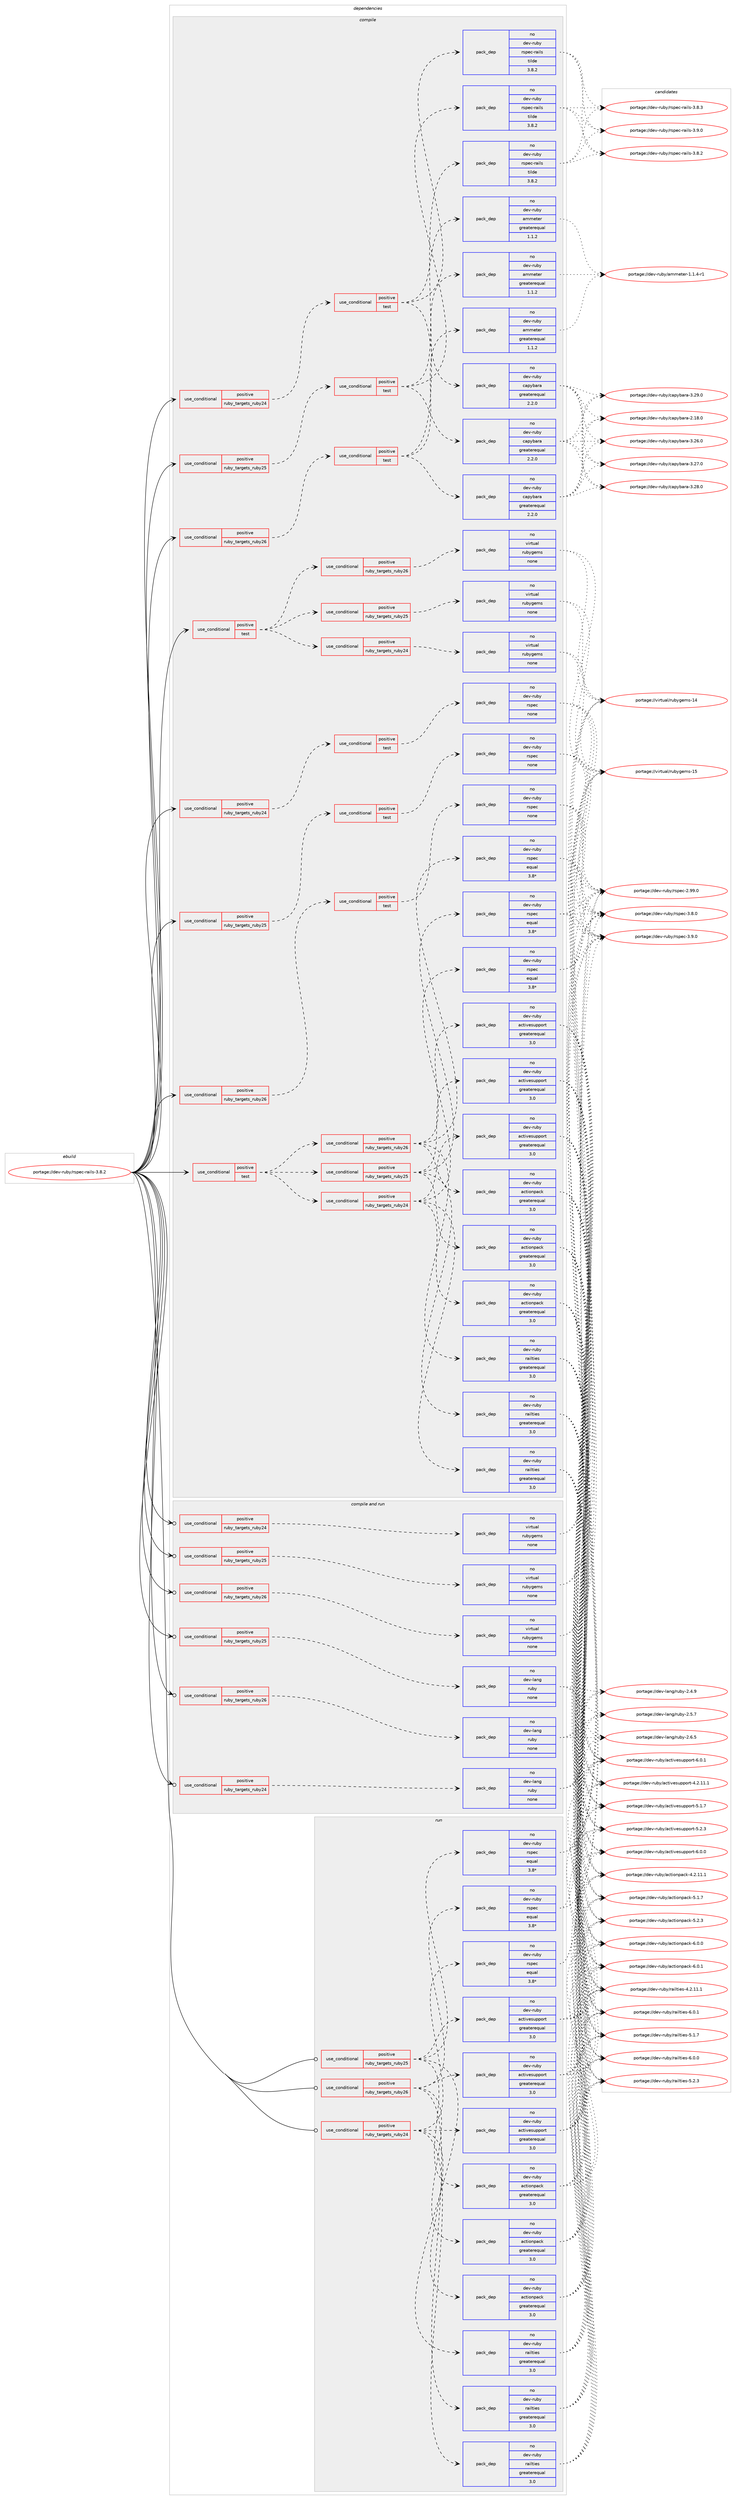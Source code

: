 digraph prolog {

# *************
# Graph options
# *************

newrank=true;
concentrate=true;
compound=true;
graph [rankdir=LR,fontname=Helvetica,fontsize=10,ranksep=1.5];#, ranksep=2.5, nodesep=0.2];
edge  [arrowhead=vee];
node  [fontname=Helvetica,fontsize=10];

# **********
# The ebuild
# **********

subgraph cluster_leftcol {
color=gray;
rank=same;
label=<<i>ebuild</i>>;
id [label="portage://dev-ruby/rspec-rails-3.8.2", color=red, width=4, href="../dev-ruby/rspec-rails-3.8.2.svg"];
}

# ****************
# The dependencies
# ****************

subgraph cluster_midcol {
color=gray;
label=<<i>dependencies</i>>;
subgraph cluster_compile {
fillcolor="#eeeeee";
style=filled;
label=<<i>compile</i>>;
subgraph cond62774 {
dependency241713 [label=<<TABLE BORDER="0" CELLBORDER="1" CELLSPACING="0" CELLPADDING="4"><TR><TD ROWSPAN="3" CELLPADDING="10">use_conditional</TD></TR><TR><TD>positive</TD></TR><TR><TD>ruby_targets_ruby24</TD></TR></TABLE>>, shape=none, color=red];
subgraph cond62775 {
dependency241714 [label=<<TABLE BORDER="0" CELLBORDER="1" CELLSPACING="0" CELLPADDING="4"><TR><TD ROWSPAN="3" CELLPADDING="10">use_conditional</TD></TR><TR><TD>positive</TD></TR><TR><TD>test</TD></TR></TABLE>>, shape=none, color=red];
subgraph pack175394 {
dependency241715 [label=<<TABLE BORDER="0" CELLBORDER="1" CELLSPACING="0" CELLPADDING="4" WIDTH="220"><TR><TD ROWSPAN="6" CELLPADDING="30">pack_dep</TD></TR><TR><TD WIDTH="110">no</TD></TR><TR><TD>dev-ruby</TD></TR><TR><TD>capybara</TD></TR><TR><TD>greaterequal</TD></TR><TR><TD>2.2.0</TD></TR></TABLE>>, shape=none, color=blue];
}
dependency241714:e -> dependency241715:w [weight=20,style="dashed",arrowhead="vee"];
subgraph pack175395 {
dependency241716 [label=<<TABLE BORDER="0" CELLBORDER="1" CELLSPACING="0" CELLPADDING="4" WIDTH="220"><TR><TD ROWSPAN="6" CELLPADDING="30">pack_dep</TD></TR><TR><TD WIDTH="110">no</TD></TR><TR><TD>dev-ruby</TD></TR><TR><TD>ammeter</TD></TR><TR><TD>greaterequal</TD></TR><TR><TD>1.1.2</TD></TR></TABLE>>, shape=none, color=blue];
}
dependency241714:e -> dependency241716:w [weight=20,style="dashed",arrowhead="vee"];
subgraph pack175396 {
dependency241717 [label=<<TABLE BORDER="0" CELLBORDER="1" CELLSPACING="0" CELLPADDING="4" WIDTH="220"><TR><TD ROWSPAN="6" CELLPADDING="30">pack_dep</TD></TR><TR><TD WIDTH="110">no</TD></TR><TR><TD>dev-ruby</TD></TR><TR><TD>rspec-rails</TD></TR><TR><TD>tilde</TD></TR><TR><TD>3.8.2</TD></TR></TABLE>>, shape=none, color=blue];
}
dependency241714:e -> dependency241717:w [weight=20,style="dashed",arrowhead="vee"];
}
dependency241713:e -> dependency241714:w [weight=20,style="dashed",arrowhead="vee"];
}
id:e -> dependency241713:w [weight=20,style="solid",arrowhead="vee"];
subgraph cond62776 {
dependency241718 [label=<<TABLE BORDER="0" CELLBORDER="1" CELLSPACING="0" CELLPADDING="4"><TR><TD ROWSPAN="3" CELLPADDING="10">use_conditional</TD></TR><TR><TD>positive</TD></TR><TR><TD>ruby_targets_ruby24</TD></TR></TABLE>>, shape=none, color=red];
subgraph cond62777 {
dependency241719 [label=<<TABLE BORDER="0" CELLBORDER="1" CELLSPACING="0" CELLPADDING="4"><TR><TD ROWSPAN="3" CELLPADDING="10">use_conditional</TD></TR><TR><TD>positive</TD></TR><TR><TD>test</TD></TR></TABLE>>, shape=none, color=red];
subgraph pack175397 {
dependency241720 [label=<<TABLE BORDER="0" CELLBORDER="1" CELLSPACING="0" CELLPADDING="4" WIDTH="220"><TR><TD ROWSPAN="6" CELLPADDING="30">pack_dep</TD></TR><TR><TD WIDTH="110">no</TD></TR><TR><TD>dev-ruby</TD></TR><TR><TD>rspec</TD></TR><TR><TD>none</TD></TR><TR><TD></TD></TR></TABLE>>, shape=none, color=blue];
}
dependency241719:e -> dependency241720:w [weight=20,style="dashed",arrowhead="vee"];
}
dependency241718:e -> dependency241719:w [weight=20,style="dashed",arrowhead="vee"];
}
id:e -> dependency241718:w [weight=20,style="solid",arrowhead="vee"];
subgraph cond62778 {
dependency241721 [label=<<TABLE BORDER="0" CELLBORDER="1" CELLSPACING="0" CELLPADDING="4"><TR><TD ROWSPAN="3" CELLPADDING="10">use_conditional</TD></TR><TR><TD>positive</TD></TR><TR><TD>ruby_targets_ruby25</TD></TR></TABLE>>, shape=none, color=red];
subgraph cond62779 {
dependency241722 [label=<<TABLE BORDER="0" CELLBORDER="1" CELLSPACING="0" CELLPADDING="4"><TR><TD ROWSPAN="3" CELLPADDING="10">use_conditional</TD></TR><TR><TD>positive</TD></TR><TR><TD>test</TD></TR></TABLE>>, shape=none, color=red];
subgraph pack175398 {
dependency241723 [label=<<TABLE BORDER="0" CELLBORDER="1" CELLSPACING="0" CELLPADDING="4" WIDTH="220"><TR><TD ROWSPAN="6" CELLPADDING="30">pack_dep</TD></TR><TR><TD WIDTH="110">no</TD></TR><TR><TD>dev-ruby</TD></TR><TR><TD>capybara</TD></TR><TR><TD>greaterequal</TD></TR><TR><TD>2.2.0</TD></TR></TABLE>>, shape=none, color=blue];
}
dependency241722:e -> dependency241723:w [weight=20,style="dashed",arrowhead="vee"];
subgraph pack175399 {
dependency241724 [label=<<TABLE BORDER="0" CELLBORDER="1" CELLSPACING="0" CELLPADDING="4" WIDTH="220"><TR><TD ROWSPAN="6" CELLPADDING="30">pack_dep</TD></TR><TR><TD WIDTH="110">no</TD></TR><TR><TD>dev-ruby</TD></TR><TR><TD>ammeter</TD></TR><TR><TD>greaterequal</TD></TR><TR><TD>1.1.2</TD></TR></TABLE>>, shape=none, color=blue];
}
dependency241722:e -> dependency241724:w [weight=20,style="dashed",arrowhead="vee"];
subgraph pack175400 {
dependency241725 [label=<<TABLE BORDER="0" CELLBORDER="1" CELLSPACING="0" CELLPADDING="4" WIDTH="220"><TR><TD ROWSPAN="6" CELLPADDING="30">pack_dep</TD></TR><TR><TD WIDTH="110">no</TD></TR><TR><TD>dev-ruby</TD></TR><TR><TD>rspec-rails</TD></TR><TR><TD>tilde</TD></TR><TR><TD>3.8.2</TD></TR></TABLE>>, shape=none, color=blue];
}
dependency241722:e -> dependency241725:w [weight=20,style="dashed",arrowhead="vee"];
}
dependency241721:e -> dependency241722:w [weight=20,style="dashed",arrowhead="vee"];
}
id:e -> dependency241721:w [weight=20,style="solid",arrowhead="vee"];
subgraph cond62780 {
dependency241726 [label=<<TABLE BORDER="0" CELLBORDER="1" CELLSPACING="0" CELLPADDING="4"><TR><TD ROWSPAN="3" CELLPADDING="10">use_conditional</TD></TR><TR><TD>positive</TD></TR><TR><TD>ruby_targets_ruby25</TD></TR></TABLE>>, shape=none, color=red];
subgraph cond62781 {
dependency241727 [label=<<TABLE BORDER="0" CELLBORDER="1" CELLSPACING="0" CELLPADDING="4"><TR><TD ROWSPAN="3" CELLPADDING="10">use_conditional</TD></TR><TR><TD>positive</TD></TR><TR><TD>test</TD></TR></TABLE>>, shape=none, color=red];
subgraph pack175401 {
dependency241728 [label=<<TABLE BORDER="0" CELLBORDER="1" CELLSPACING="0" CELLPADDING="4" WIDTH="220"><TR><TD ROWSPAN="6" CELLPADDING="30">pack_dep</TD></TR><TR><TD WIDTH="110">no</TD></TR><TR><TD>dev-ruby</TD></TR><TR><TD>rspec</TD></TR><TR><TD>none</TD></TR><TR><TD></TD></TR></TABLE>>, shape=none, color=blue];
}
dependency241727:e -> dependency241728:w [weight=20,style="dashed",arrowhead="vee"];
}
dependency241726:e -> dependency241727:w [weight=20,style="dashed",arrowhead="vee"];
}
id:e -> dependency241726:w [weight=20,style="solid",arrowhead="vee"];
subgraph cond62782 {
dependency241729 [label=<<TABLE BORDER="0" CELLBORDER="1" CELLSPACING="0" CELLPADDING="4"><TR><TD ROWSPAN="3" CELLPADDING="10">use_conditional</TD></TR><TR><TD>positive</TD></TR><TR><TD>ruby_targets_ruby26</TD></TR></TABLE>>, shape=none, color=red];
subgraph cond62783 {
dependency241730 [label=<<TABLE BORDER="0" CELLBORDER="1" CELLSPACING="0" CELLPADDING="4"><TR><TD ROWSPAN="3" CELLPADDING="10">use_conditional</TD></TR><TR><TD>positive</TD></TR><TR><TD>test</TD></TR></TABLE>>, shape=none, color=red];
subgraph pack175402 {
dependency241731 [label=<<TABLE BORDER="0" CELLBORDER="1" CELLSPACING="0" CELLPADDING="4" WIDTH="220"><TR><TD ROWSPAN="6" CELLPADDING="30">pack_dep</TD></TR><TR><TD WIDTH="110">no</TD></TR><TR><TD>dev-ruby</TD></TR><TR><TD>capybara</TD></TR><TR><TD>greaterequal</TD></TR><TR><TD>2.2.0</TD></TR></TABLE>>, shape=none, color=blue];
}
dependency241730:e -> dependency241731:w [weight=20,style="dashed",arrowhead="vee"];
subgraph pack175403 {
dependency241732 [label=<<TABLE BORDER="0" CELLBORDER="1" CELLSPACING="0" CELLPADDING="4" WIDTH="220"><TR><TD ROWSPAN="6" CELLPADDING="30">pack_dep</TD></TR><TR><TD WIDTH="110">no</TD></TR><TR><TD>dev-ruby</TD></TR><TR><TD>ammeter</TD></TR><TR><TD>greaterequal</TD></TR><TR><TD>1.1.2</TD></TR></TABLE>>, shape=none, color=blue];
}
dependency241730:e -> dependency241732:w [weight=20,style="dashed",arrowhead="vee"];
subgraph pack175404 {
dependency241733 [label=<<TABLE BORDER="0" CELLBORDER="1" CELLSPACING="0" CELLPADDING="4" WIDTH="220"><TR><TD ROWSPAN="6" CELLPADDING="30">pack_dep</TD></TR><TR><TD WIDTH="110">no</TD></TR><TR><TD>dev-ruby</TD></TR><TR><TD>rspec-rails</TD></TR><TR><TD>tilde</TD></TR><TR><TD>3.8.2</TD></TR></TABLE>>, shape=none, color=blue];
}
dependency241730:e -> dependency241733:w [weight=20,style="dashed",arrowhead="vee"];
}
dependency241729:e -> dependency241730:w [weight=20,style="dashed",arrowhead="vee"];
}
id:e -> dependency241729:w [weight=20,style="solid",arrowhead="vee"];
subgraph cond62784 {
dependency241734 [label=<<TABLE BORDER="0" CELLBORDER="1" CELLSPACING="0" CELLPADDING="4"><TR><TD ROWSPAN="3" CELLPADDING="10">use_conditional</TD></TR><TR><TD>positive</TD></TR><TR><TD>ruby_targets_ruby26</TD></TR></TABLE>>, shape=none, color=red];
subgraph cond62785 {
dependency241735 [label=<<TABLE BORDER="0" CELLBORDER="1" CELLSPACING="0" CELLPADDING="4"><TR><TD ROWSPAN="3" CELLPADDING="10">use_conditional</TD></TR><TR><TD>positive</TD></TR><TR><TD>test</TD></TR></TABLE>>, shape=none, color=red];
subgraph pack175405 {
dependency241736 [label=<<TABLE BORDER="0" CELLBORDER="1" CELLSPACING="0" CELLPADDING="4" WIDTH="220"><TR><TD ROWSPAN="6" CELLPADDING="30">pack_dep</TD></TR><TR><TD WIDTH="110">no</TD></TR><TR><TD>dev-ruby</TD></TR><TR><TD>rspec</TD></TR><TR><TD>none</TD></TR><TR><TD></TD></TR></TABLE>>, shape=none, color=blue];
}
dependency241735:e -> dependency241736:w [weight=20,style="dashed",arrowhead="vee"];
}
dependency241734:e -> dependency241735:w [weight=20,style="dashed",arrowhead="vee"];
}
id:e -> dependency241734:w [weight=20,style="solid",arrowhead="vee"];
subgraph cond62786 {
dependency241737 [label=<<TABLE BORDER="0" CELLBORDER="1" CELLSPACING="0" CELLPADDING="4"><TR><TD ROWSPAN="3" CELLPADDING="10">use_conditional</TD></TR><TR><TD>positive</TD></TR><TR><TD>test</TD></TR></TABLE>>, shape=none, color=red];
subgraph cond62787 {
dependency241738 [label=<<TABLE BORDER="0" CELLBORDER="1" CELLSPACING="0" CELLPADDING="4"><TR><TD ROWSPAN="3" CELLPADDING="10">use_conditional</TD></TR><TR><TD>positive</TD></TR><TR><TD>ruby_targets_ruby24</TD></TR></TABLE>>, shape=none, color=red];
subgraph pack175406 {
dependency241739 [label=<<TABLE BORDER="0" CELLBORDER="1" CELLSPACING="0" CELLPADDING="4" WIDTH="220"><TR><TD ROWSPAN="6" CELLPADDING="30">pack_dep</TD></TR><TR><TD WIDTH="110">no</TD></TR><TR><TD>dev-ruby</TD></TR><TR><TD>activesupport</TD></TR><TR><TD>greaterequal</TD></TR><TR><TD>3.0</TD></TR></TABLE>>, shape=none, color=blue];
}
dependency241738:e -> dependency241739:w [weight=20,style="dashed",arrowhead="vee"];
subgraph pack175407 {
dependency241740 [label=<<TABLE BORDER="0" CELLBORDER="1" CELLSPACING="0" CELLPADDING="4" WIDTH="220"><TR><TD ROWSPAN="6" CELLPADDING="30">pack_dep</TD></TR><TR><TD WIDTH="110">no</TD></TR><TR><TD>dev-ruby</TD></TR><TR><TD>actionpack</TD></TR><TR><TD>greaterequal</TD></TR><TR><TD>3.0</TD></TR></TABLE>>, shape=none, color=blue];
}
dependency241738:e -> dependency241740:w [weight=20,style="dashed",arrowhead="vee"];
subgraph pack175408 {
dependency241741 [label=<<TABLE BORDER="0" CELLBORDER="1" CELLSPACING="0" CELLPADDING="4" WIDTH="220"><TR><TD ROWSPAN="6" CELLPADDING="30">pack_dep</TD></TR><TR><TD WIDTH="110">no</TD></TR><TR><TD>dev-ruby</TD></TR><TR><TD>railties</TD></TR><TR><TD>greaterequal</TD></TR><TR><TD>3.0</TD></TR></TABLE>>, shape=none, color=blue];
}
dependency241738:e -> dependency241741:w [weight=20,style="dashed",arrowhead="vee"];
subgraph pack175409 {
dependency241742 [label=<<TABLE BORDER="0" CELLBORDER="1" CELLSPACING="0" CELLPADDING="4" WIDTH="220"><TR><TD ROWSPAN="6" CELLPADDING="30">pack_dep</TD></TR><TR><TD WIDTH="110">no</TD></TR><TR><TD>dev-ruby</TD></TR><TR><TD>rspec</TD></TR><TR><TD>equal</TD></TR><TR><TD>3.8*</TD></TR></TABLE>>, shape=none, color=blue];
}
dependency241738:e -> dependency241742:w [weight=20,style="dashed",arrowhead="vee"];
}
dependency241737:e -> dependency241738:w [weight=20,style="dashed",arrowhead="vee"];
subgraph cond62788 {
dependency241743 [label=<<TABLE BORDER="0" CELLBORDER="1" CELLSPACING="0" CELLPADDING="4"><TR><TD ROWSPAN="3" CELLPADDING="10">use_conditional</TD></TR><TR><TD>positive</TD></TR><TR><TD>ruby_targets_ruby25</TD></TR></TABLE>>, shape=none, color=red];
subgraph pack175410 {
dependency241744 [label=<<TABLE BORDER="0" CELLBORDER="1" CELLSPACING="0" CELLPADDING="4" WIDTH="220"><TR><TD ROWSPAN="6" CELLPADDING="30">pack_dep</TD></TR><TR><TD WIDTH="110">no</TD></TR><TR><TD>dev-ruby</TD></TR><TR><TD>activesupport</TD></TR><TR><TD>greaterequal</TD></TR><TR><TD>3.0</TD></TR></TABLE>>, shape=none, color=blue];
}
dependency241743:e -> dependency241744:w [weight=20,style="dashed",arrowhead="vee"];
subgraph pack175411 {
dependency241745 [label=<<TABLE BORDER="0" CELLBORDER="1" CELLSPACING="0" CELLPADDING="4" WIDTH="220"><TR><TD ROWSPAN="6" CELLPADDING="30">pack_dep</TD></TR><TR><TD WIDTH="110">no</TD></TR><TR><TD>dev-ruby</TD></TR><TR><TD>actionpack</TD></TR><TR><TD>greaterequal</TD></TR><TR><TD>3.0</TD></TR></TABLE>>, shape=none, color=blue];
}
dependency241743:e -> dependency241745:w [weight=20,style="dashed",arrowhead="vee"];
subgraph pack175412 {
dependency241746 [label=<<TABLE BORDER="0" CELLBORDER="1" CELLSPACING="0" CELLPADDING="4" WIDTH="220"><TR><TD ROWSPAN="6" CELLPADDING="30">pack_dep</TD></TR><TR><TD WIDTH="110">no</TD></TR><TR><TD>dev-ruby</TD></TR><TR><TD>railties</TD></TR><TR><TD>greaterequal</TD></TR><TR><TD>3.0</TD></TR></TABLE>>, shape=none, color=blue];
}
dependency241743:e -> dependency241746:w [weight=20,style="dashed",arrowhead="vee"];
subgraph pack175413 {
dependency241747 [label=<<TABLE BORDER="0" CELLBORDER="1" CELLSPACING="0" CELLPADDING="4" WIDTH="220"><TR><TD ROWSPAN="6" CELLPADDING="30">pack_dep</TD></TR><TR><TD WIDTH="110">no</TD></TR><TR><TD>dev-ruby</TD></TR><TR><TD>rspec</TD></TR><TR><TD>equal</TD></TR><TR><TD>3.8*</TD></TR></TABLE>>, shape=none, color=blue];
}
dependency241743:e -> dependency241747:w [weight=20,style="dashed",arrowhead="vee"];
}
dependency241737:e -> dependency241743:w [weight=20,style="dashed",arrowhead="vee"];
subgraph cond62789 {
dependency241748 [label=<<TABLE BORDER="0" CELLBORDER="1" CELLSPACING="0" CELLPADDING="4"><TR><TD ROWSPAN="3" CELLPADDING="10">use_conditional</TD></TR><TR><TD>positive</TD></TR><TR><TD>ruby_targets_ruby26</TD></TR></TABLE>>, shape=none, color=red];
subgraph pack175414 {
dependency241749 [label=<<TABLE BORDER="0" CELLBORDER="1" CELLSPACING="0" CELLPADDING="4" WIDTH="220"><TR><TD ROWSPAN="6" CELLPADDING="30">pack_dep</TD></TR><TR><TD WIDTH="110">no</TD></TR><TR><TD>dev-ruby</TD></TR><TR><TD>activesupport</TD></TR><TR><TD>greaterequal</TD></TR><TR><TD>3.0</TD></TR></TABLE>>, shape=none, color=blue];
}
dependency241748:e -> dependency241749:w [weight=20,style="dashed",arrowhead="vee"];
subgraph pack175415 {
dependency241750 [label=<<TABLE BORDER="0" CELLBORDER="1" CELLSPACING="0" CELLPADDING="4" WIDTH="220"><TR><TD ROWSPAN="6" CELLPADDING="30">pack_dep</TD></TR><TR><TD WIDTH="110">no</TD></TR><TR><TD>dev-ruby</TD></TR><TR><TD>actionpack</TD></TR><TR><TD>greaterequal</TD></TR><TR><TD>3.0</TD></TR></TABLE>>, shape=none, color=blue];
}
dependency241748:e -> dependency241750:w [weight=20,style="dashed",arrowhead="vee"];
subgraph pack175416 {
dependency241751 [label=<<TABLE BORDER="0" CELLBORDER="1" CELLSPACING="0" CELLPADDING="4" WIDTH="220"><TR><TD ROWSPAN="6" CELLPADDING="30">pack_dep</TD></TR><TR><TD WIDTH="110">no</TD></TR><TR><TD>dev-ruby</TD></TR><TR><TD>railties</TD></TR><TR><TD>greaterequal</TD></TR><TR><TD>3.0</TD></TR></TABLE>>, shape=none, color=blue];
}
dependency241748:e -> dependency241751:w [weight=20,style="dashed",arrowhead="vee"];
subgraph pack175417 {
dependency241752 [label=<<TABLE BORDER="0" CELLBORDER="1" CELLSPACING="0" CELLPADDING="4" WIDTH="220"><TR><TD ROWSPAN="6" CELLPADDING="30">pack_dep</TD></TR><TR><TD WIDTH="110">no</TD></TR><TR><TD>dev-ruby</TD></TR><TR><TD>rspec</TD></TR><TR><TD>equal</TD></TR><TR><TD>3.8*</TD></TR></TABLE>>, shape=none, color=blue];
}
dependency241748:e -> dependency241752:w [weight=20,style="dashed",arrowhead="vee"];
}
dependency241737:e -> dependency241748:w [weight=20,style="dashed",arrowhead="vee"];
}
id:e -> dependency241737:w [weight=20,style="solid",arrowhead="vee"];
subgraph cond62790 {
dependency241753 [label=<<TABLE BORDER="0" CELLBORDER="1" CELLSPACING="0" CELLPADDING="4"><TR><TD ROWSPAN="3" CELLPADDING="10">use_conditional</TD></TR><TR><TD>positive</TD></TR><TR><TD>test</TD></TR></TABLE>>, shape=none, color=red];
subgraph cond62791 {
dependency241754 [label=<<TABLE BORDER="0" CELLBORDER="1" CELLSPACING="0" CELLPADDING="4"><TR><TD ROWSPAN="3" CELLPADDING="10">use_conditional</TD></TR><TR><TD>positive</TD></TR><TR><TD>ruby_targets_ruby24</TD></TR></TABLE>>, shape=none, color=red];
subgraph pack175418 {
dependency241755 [label=<<TABLE BORDER="0" CELLBORDER="1" CELLSPACING="0" CELLPADDING="4" WIDTH="220"><TR><TD ROWSPAN="6" CELLPADDING="30">pack_dep</TD></TR><TR><TD WIDTH="110">no</TD></TR><TR><TD>virtual</TD></TR><TR><TD>rubygems</TD></TR><TR><TD>none</TD></TR><TR><TD></TD></TR></TABLE>>, shape=none, color=blue];
}
dependency241754:e -> dependency241755:w [weight=20,style="dashed",arrowhead="vee"];
}
dependency241753:e -> dependency241754:w [weight=20,style="dashed",arrowhead="vee"];
subgraph cond62792 {
dependency241756 [label=<<TABLE BORDER="0" CELLBORDER="1" CELLSPACING="0" CELLPADDING="4"><TR><TD ROWSPAN="3" CELLPADDING="10">use_conditional</TD></TR><TR><TD>positive</TD></TR><TR><TD>ruby_targets_ruby25</TD></TR></TABLE>>, shape=none, color=red];
subgraph pack175419 {
dependency241757 [label=<<TABLE BORDER="0" CELLBORDER="1" CELLSPACING="0" CELLPADDING="4" WIDTH="220"><TR><TD ROWSPAN="6" CELLPADDING="30">pack_dep</TD></TR><TR><TD WIDTH="110">no</TD></TR><TR><TD>virtual</TD></TR><TR><TD>rubygems</TD></TR><TR><TD>none</TD></TR><TR><TD></TD></TR></TABLE>>, shape=none, color=blue];
}
dependency241756:e -> dependency241757:w [weight=20,style="dashed",arrowhead="vee"];
}
dependency241753:e -> dependency241756:w [weight=20,style="dashed",arrowhead="vee"];
subgraph cond62793 {
dependency241758 [label=<<TABLE BORDER="0" CELLBORDER="1" CELLSPACING="0" CELLPADDING="4"><TR><TD ROWSPAN="3" CELLPADDING="10">use_conditional</TD></TR><TR><TD>positive</TD></TR><TR><TD>ruby_targets_ruby26</TD></TR></TABLE>>, shape=none, color=red];
subgraph pack175420 {
dependency241759 [label=<<TABLE BORDER="0" CELLBORDER="1" CELLSPACING="0" CELLPADDING="4" WIDTH="220"><TR><TD ROWSPAN="6" CELLPADDING="30">pack_dep</TD></TR><TR><TD WIDTH="110">no</TD></TR><TR><TD>virtual</TD></TR><TR><TD>rubygems</TD></TR><TR><TD>none</TD></TR><TR><TD></TD></TR></TABLE>>, shape=none, color=blue];
}
dependency241758:e -> dependency241759:w [weight=20,style="dashed",arrowhead="vee"];
}
dependency241753:e -> dependency241758:w [weight=20,style="dashed",arrowhead="vee"];
}
id:e -> dependency241753:w [weight=20,style="solid",arrowhead="vee"];
}
subgraph cluster_compileandrun {
fillcolor="#eeeeee";
style=filled;
label=<<i>compile and run</i>>;
subgraph cond62794 {
dependency241760 [label=<<TABLE BORDER="0" CELLBORDER="1" CELLSPACING="0" CELLPADDING="4"><TR><TD ROWSPAN="3" CELLPADDING="10">use_conditional</TD></TR><TR><TD>positive</TD></TR><TR><TD>ruby_targets_ruby24</TD></TR></TABLE>>, shape=none, color=red];
subgraph pack175421 {
dependency241761 [label=<<TABLE BORDER="0" CELLBORDER="1" CELLSPACING="0" CELLPADDING="4" WIDTH="220"><TR><TD ROWSPAN="6" CELLPADDING="30">pack_dep</TD></TR><TR><TD WIDTH="110">no</TD></TR><TR><TD>dev-lang</TD></TR><TR><TD>ruby</TD></TR><TR><TD>none</TD></TR><TR><TD></TD></TR></TABLE>>, shape=none, color=blue];
}
dependency241760:e -> dependency241761:w [weight=20,style="dashed",arrowhead="vee"];
}
id:e -> dependency241760:w [weight=20,style="solid",arrowhead="odotvee"];
subgraph cond62795 {
dependency241762 [label=<<TABLE BORDER="0" CELLBORDER="1" CELLSPACING="0" CELLPADDING="4"><TR><TD ROWSPAN="3" CELLPADDING="10">use_conditional</TD></TR><TR><TD>positive</TD></TR><TR><TD>ruby_targets_ruby24</TD></TR></TABLE>>, shape=none, color=red];
subgraph pack175422 {
dependency241763 [label=<<TABLE BORDER="0" CELLBORDER="1" CELLSPACING="0" CELLPADDING="4" WIDTH="220"><TR><TD ROWSPAN="6" CELLPADDING="30">pack_dep</TD></TR><TR><TD WIDTH="110">no</TD></TR><TR><TD>virtual</TD></TR><TR><TD>rubygems</TD></TR><TR><TD>none</TD></TR><TR><TD></TD></TR></TABLE>>, shape=none, color=blue];
}
dependency241762:e -> dependency241763:w [weight=20,style="dashed",arrowhead="vee"];
}
id:e -> dependency241762:w [weight=20,style="solid",arrowhead="odotvee"];
subgraph cond62796 {
dependency241764 [label=<<TABLE BORDER="0" CELLBORDER="1" CELLSPACING="0" CELLPADDING="4"><TR><TD ROWSPAN="3" CELLPADDING="10">use_conditional</TD></TR><TR><TD>positive</TD></TR><TR><TD>ruby_targets_ruby25</TD></TR></TABLE>>, shape=none, color=red];
subgraph pack175423 {
dependency241765 [label=<<TABLE BORDER="0" CELLBORDER="1" CELLSPACING="0" CELLPADDING="4" WIDTH="220"><TR><TD ROWSPAN="6" CELLPADDING="30">pack_dep</TD></TR><TR><TD WIDTH="110">no</TD></TR><TR><TD>dev-lang</TD></TR><TR><TD>ruby</TD></TR><TR><TD>none</TD></TR><TR><TD></TD></TR></TABLE>>, shape=none, color=blue];
}
dependency241764:e -> dependency241765:w [weight=20,style="dashed",arrowhead="vee"];
}
id:e -> dependency241764:w [weight=20,style="solid",arrowhead="odotvee"];
subgraph cond62797 {
dependency241766 [label=<<TABLE BORDER="0" CELLBORDER="1" CELLSPACING="0" CELLPADDING="4"><TR><TD ROWSPAN="3" CELLPADDING="10">use_conditional</TD></TR><TR><TD>positive</TD></TR><TR><TD>ruby_targets_ruby25</TD></TR></TABLE>>, shape=none, color=red];
subgraph pack175424 {
dependency241767 [label=<<TABLE BORDER="0" CELLBORDER="1" CELLSPACING="0" CELLPADDING="4" WIDTH="220"><TR><TD ROWSPAN="6" CELLPADDING="30">pack_dep</TD></TR><TR><TD WIDTH="110">no</TD></TR><TR><TD>virtual</TD></TR><TR><TD>rubygems</TD></TR><TR><TD>none</TD></TR><TR><TD></TD></TR></TABLE>>, shape=none, color=blue];
}
dependency241766:e -> dependency241767:w [weight=20,style="dashed",arrowhead="vee"];
}
id:e -> dependency241766:w [weight=20,style="solid",arrowhead="odotvee"];
subgraph cond62798 {
dependency241768 [label=<<TABLE BORDER="0" CELLBORDER="1" CELLSPACING="0" CELLPADDING="4"><TR><TD ROWSPAN="3" CELLPADDING="10">use_conditional</TD></TR><TR><TD>positive</TD></TR><TR><TD>ruby_targets_ruby26</TD></TR></TABLE>>, shape=none, color=red];
subgraph pack175425 {
dependency241769 [label=<<TABLE BORDER="0" CELLBORDER="1" CELLSPACING="0" CELLPADDING="4" WIDTH="220"><TR><TD ROWSPAN="6" CELLPADDING="30">pack_dep</TD></TR><TR><TD WIDTH="110">no</TD></TR><TR><TD>dev-lang</TD></TR><TR><TD>ruby</TD></TR><TR><TD>none</TD></TR><TR><TD></TD></TR></TABLE>>, shape=none, color=blue];
}
dependency241768:e -> dependency241769:w [weight=20,style="dashed",arrowhead="vee"];
}
id:e -> dependency241768:w [weight=20,style="solid",arrowhead="odotvee"];
subgraph cond62799 {
dependency241770 [label=<<TABLE BORDER="0" CELLBORDER="1" CELLSPACING="0" CELLPADDING="4"><TR><TD ROWSPAN="3" CELLPADDING="10">use_conditional</TD></TR><TR><TD>positive</TD></TR><TR><TD>ruby_targets_ruby26</TD></TR></TABLE>>, shape=none, color=red];
subgraph pack175426 {
dependency241771 [label=<<TABLE BORDER="0" CELLBORDER="1" CELLSPACING="0" CELLPADDING="4" WIDTH="220"><TR><TD ROWSPAN="6" CELLPADDING="30">pack_dep</TD></TR><TR><TD WIDTH="110">no</TD></TR><TR><TD>virtual</TD></TR><TR><TD>rubygems</TD></TR><TR><TD>none</TD></TR><TR><TD></TD></TR></TABLE>>, shape=none, color=blue];
}
dependency241770:e -> dependency241771:w [weight=20,style="dashed",arrowhead="vee"];
}
id:e -> dependency241770:w [weight=20,style="solid",arrowhead="odotvee"];
}
subgraph cluster_run {
fillcolor="#eeeeee";
style=filled;
label=<<i>run</i>>;
subgraph cond62800 {
dependency241772 [label=<<TABLE BORDER="0" CELLBORDER="1" CELLSPACING="0" CELLPADDING="4"><TR><TD ROWSPAN="3" CELLPADDING="10">use_conditional</TD></TR><TR><TD>positive</TD></TR><TR><TD>ruby_targets_ruby24</TD></TR></TABLE>>, shape=none, color=red];
subgraph pack175427 {
dependency241773 [label=<<TABLE BORDER="0" CELLBORDER="1" CELLSPACING="0" CELLPADDING="4" WIDTH="220"><TR><TD ROWSPAN="6" CELLPADDING="30">pack_dep</TD></TR><TR><TD WIDTH="110">no</TD></TR><TR><TD>dev-ruby</TD></TR><TR><TD>activesupport</TD></TR><TR><TD>greaterequal</TD></TR><TR><TD>3.0</TD></TR></TABLE>>, shape=none, color=blue];
}
dependency241772:e -> dependency241773:w [weight=20,style="dashed",arrowhead="vee"];
subgraph pack175428 {
dependency241774 [label=<<TABLE BORDER="0" CELLBORDER="1" CELLSPACING="0" CELLPADDING="4" WIDTH="220"><TR><TD ROWSPAN="6" CELLPADDING="30">pack_dep</TD></TR><TR><TD WIDTH="110">no</TD></TR><TR><TD>dev-ruby</TD></TR><TR><TD>actionpack</TD></TR><TR><TD>greaterequal</TD></TR><TR><TD>3.0</TD></TR></TABLE>>, shape=none, color=blue];
}
dependency241772:e -> dependency241774:w [weight=20,style="dashed",arrowhead="vee"];
subgraph pack175429 {
dependency241775 [label=<<TABLE BORDER="0" CELLBORDER="1" CELLSPACING="0" CELLPADDING="4" WIDTH="220"><TR><TD ROWSPAN="6" CELLPADDING="30">pack_dep</TD></TR><TR><TD WIDTH="110">no</TD></TR><TR><TD>dev-ruby</TD></TR><TR><TD>railties</TD></TR><TR><TD>greaterequal</TD></TR><TR><TD>3.0</TD></TR></TABLE>>, shape=none, color=blue];
}
dependency241772:e -> dependency241775:w [weight=20,style="dashed",arrowhead="vee"];
subgraph pack175430 {
dependency241776 [label=<<TABLE BORDER="0" CELLBORDER="1" CELLSPACING="0" CELLPADDING="4" WIDTH="220"><TR><TD ROWSPAN="6" CELLPADDING="30">pack_dep</TD></TR><TR><TD WIDTH="110">no</TD></TR><TR><TD>dev-ruby</TD></TR><TR><TD>rspec</TD></TR><TR><TD>equal</TD></TR><TR><TD>3.8*</TD></TR></TABLE>>, shape=none, color=blue];
}
dependency241772:e -> dependency241776:w [weight=20,style="dashed",arrowhead="vee"];
}
id:e -> dependency241772:w [weight=20,style="solid",arrowhead="odot"];
subgraph cond62801 {
dependency241777 [label=<<TABLE BORDER="0" CELLBORDER="1" CELLSPACING="0" CELLPADDING="4"><TR><TD ROWSPAN="3" CELLPADDING="10">use_conditional</TD></TR><TR><TD>positive</TD></TR><TR><TD>ruby_targets_ruby25</TD></TR></TABLE>>, shape=none, color=red];
subgraph pack175431 {
dependency241778 [label=<<TABLE BORDER="0" CELLBORDER="1" CELLSPACING="0" CELLPADDING="4" WIDTH="220"><TR><TD ROWSPAN="6" CELLPADDING="30">pack_dep</TD></TR><TR><TD WIDTH="110">no</TD></TR><TR><TD>dev-ruby</TD></TR><TR><TD>activesupport</TD></TR><TR><TD>greaterequal</TD></TR><TR><TD>3.0</TD></TR></TABLE>>, shape=none, color=blue];
}
dependency241777:e -> dependency241778:w [weight=20,style="dashed",arrowhead="vee"];
subgraph pack175432 {
dependency241779 [label=<<TABLE BORDER="0" CELLBORDER="1" CELLSPACING="0" CELLPADDING="4" WIDTH="220"><TR><TD ROWSPAN="6" CELLPADDING="30">pack_dep</TD></TR><TR><TD WIDTH="110">no</TD></TR><TR><TD>dev-ruby</TD></TR><TR><TD>actionpack</TD></TR><TR><TD>greaterequal</TD></TR><TR><TD>3.0</TD></TR></TABLE>>, shape=none, color=blue];
}
dependency241777:e -> dependency241779:w [weight=20,style="dashed",arrowhead="vee"];
subgraph pack175433 {
dependency241780 [label=<<TABLE BORDER="0" CELLBORDER="1" CELLSPACING="0" CELLPADDING="4" WIDTH="220"><TR><TD ROWSPAN="6" CELLPADDING="30">pack_dep</TD></TR><TR><TD WIDTH="110">no</TD></TR><TR><TD>dev-ruby</TD></TR><TR><TD>railties</TD></TR><TR><TD>greaterequal</TD></TR><TR><TD>3.0</TD></TR></TABLE>>, shape=none, color=blue];
}
dependency241777:e -> dependency241780:w [weight=20,style="dashed",arrowhead="vee"];
subgraph pack175434 {
dependency241781 [label=<<TABLE BORDER="0" CELLBORDER="1" CELLSPACING="0" CELLPADDING="4" WIDTH="220"><TR><TD ROWSPAN="6" CELLPADDING="30">pack_dep</TD></TR><TR><TD WIDTH="110">no</TD></TR><TR><TD>dev-ruby</TD></TR><TR><TD>rspec</TD></TR><TR><TD>equal</TD></TR><TR><TD>3.8*</TD></TR></TABLE>>, shape=none, color=blue];
}
dependency241777:e -> dependency241781:w [weight=20,style="dashed",arrowhead="vee"];
}
id:e -> dependency241777:w [weight=20,style="solid",arrowhead="odot"];
subgraph cond62802 {
dependency241782 [label=<<TABLE BORDER="0" CELLBORDER="1" CELLSPACING="0" CELLPADDING="4"><TR><TD ROWSPAN="3" CELLPADDING="10">use_conditional</TD></TR><TR><TD>positive</TD></TR><TR><TD>ruby_targets_ruby26</TD></TR></TABLE>>, shape=none, color=red];
subgraph pack175435 {
dependency241783 [label=<<TABLE BORDER="0" CELLBORDER="1" CELLSPACING="0" CELLPADDING="4" WIDTH="220"><TR><TD ROWSPAN="6" CELLPADDING="30">pack_dep</TD></TR><TR><TD WIDTH="110">no</TD></TR><TR><TD>dev-ruby</TD></TR><TR><TD>activesupport</TD></TR><TR><TD>greaterequal</TD></TR><TR><TD>3.0</TD></TR></TABLE>>, shape=none, color=blue];
}
dependency241782:e -> dependency241783:w [weight=20,style="dashed",arrowhead="vee"];
subgraph pack175436 {
dependency241784 [label=<<TABLE BORDER="0" CELLBORDER="1" CELLSPACING="0" CELLPADDING="4" WIDTH="220"><TR><TD ROWSPAN="6" CELLPADDING="30">pack_dep</TD></TR><TR><TD WIDTH="110">no</TD></TR><TR><TD>dev-ruby</TD></TR><TR><TD>actionpack</TD></TR><TR><TD>greaterequal</TD></TR><TR><TD>3.0</TD></TR></TABLE>>, shape=none, color=blue];
}
dependency241782:e -> dependency241784:w [weight=20,style="dashed",arrowhead="vee"];
subgraph pack175437 {
dependency241785 [label=<<TABLE BORDER="0" CELLBORDER="1" CELLSPACING="0" CELLPADDING="4" WIDTH="220"><TR><TD ROWSPAN="6" CELLPADDING="30">pack_dep</TD></TR><TR><TD WIDTH="110">no</TD></TR><TR><TD>dev-ruby</TD></TR><TR><TD>railties</TD></TR><TR><TD>greaterequal</TD></TR><TR><TD>3.0</TD></TR></TABLE>>, shape=none, color=blue];
}
dependency241782:e -> dependency241785:w [weight=20,style="dashed",arrowhead="vee"];
subgraph pack175438 {
dependency241786 [label=<<TABLE BORDER="0" CELLBORDER="1" CELLSPACING="0" CELLPADDING="4" WIDTH="220"><TR><TD ROWSPAN="6" CELLPADDING="30">pack_dep</TD></TR><TR><TD WIDTH="110">no</TD></TR><TR><TD>dev-ruby</TD></TR><TR><TD>rspec</TD></TR><TR><TD>equal</TD></TR><TR><TD>3.8*</TD></TR></TABLE>>, shape=none, color=blue];
}
dependency241782:e -> dependency241786:w [weight=20,style="dashed",arrowhead="vee"];
}
id:e -> dependency241782:w [weight=20,style="solid",arrowhead="odot"];
}
}

# **************
# The candidates
# **************

subgraph cluster_choices {
rank=same;
color=gray;
label=<<i>candidates</i>>;

subgraph choice175394 {
color=black;
nodesep=1;
choiceportage100101118451141179812147999711212198971149745504649564648 [label="portage://dev-ruby/capybara-2.18.0", color=red, width=4,href="../dev-ruby/capybara-2.18.0.svg"];
choiceportage100101118451141179812147999711212198971149745514650544648 [label="portage://dev-ruby/capybara-3.26.0", color=red, width=4,href="../dev-ruby/capybara-3.26.0.svg"];
choiceportage100101118451141179812147999711212198971149745514650554648 [label="portage://dev-ruby/capybara-3.27.0", color=red, width=4,href="../dev-ruby/capybara-3.27.0.svg"];
choiceportage100101118451141179812147999711212198971149745514650564648 [label="portage://dev-ruby/capybara-3.28.0", color=red, width=4,href="../dev-ruby/capybara-3.28.0.svg"];
choiceportage100101118451141179812147999711212198971149745514650574648 [label="portage://dev-ruby/capybara-3.29.0", color=red, width=4,href="../dev-ruby/capybara-3.29.0.svg"];
dependency241715:e -> choiceportage100101118451141179812147999711212198971149745504649564648:w [style=dotted,weight="100"];
dependency241715:e -> choiceportage100101118451141179812147999711212198971149745514650544648:w [style=dotted,weight="100"];
dependency241715:e -> choiceportage100101118451141179812147999711212198971149745514650554648:w [style=dotted,weight="100"];
dependency241715:e -> choiceportage100101118451141179812147999711212198971149745514650564648:w [style=dotted,weight="100"];
dependency241715:e -> choiceportage100101118451141179812147999711212198971149745514650574648:w [style=dotted,weight="100"];
}
subgraph choice175395 {
color=black;
nodesep=1;
choiceportage100101118451141179812147971091091011161011144549464946524511449 [label="portage://dev-ruby/ammeter-1.1.4-r1", color=red, width=4,href="../dev-ruby/ammeter-1.1.4-r1.svg"];
dependency241716:e -> choiceportage100101118451141179812147971091091011161011144549464946524511449:w [style=dotted,weight="100"];
}
subgraph choice175396 {
color=black;
nodesep=1;
choiceportage100101118451141179812147114115112101994511497105108115455146564650 [label="portage://dev-ruby/rspec-rails-3.8.2", color=red, width=4,href="../dev-ruby/rspec-rails-3.8.2.svg"];
choiceportage100101118451141179812147114115112101994511497105108115455146564651 [label="portage://dev-ruby/rspec-rails-3.8.3", color=red, width=4,href="../dev-ruby/rspec-rails-3.8.3.svg"];
choiceportage100101118451141179812147114115112101994511497105108115455146574648 [label="portage://dev-ruby/rspec-rails-3.9.0", color=red, width=4,href="../dev-ruby/rspec-rails-3.9.0.svg"];
dependency241717:e -> choiceportage100101118451141179812147114115112101994511497105108115455146564650:w [style=dotted,weight="100"];
dependency241717:e -> choiceportage100101118451141179812147114115112101994511497105108115455146564651:w [style=dotted,weight="100"];
dependency241717:e -> choiceportage100101118451141179812147114115112101994511497105108115455146574648:w [style=dotted,weight="100"];
}
subgraph choice175397 {
color=black;
nodesep=1;
choiceportage1001011184511411798121471141151121019945504657574648 [label="portage://dev-ruby/rspec-2.99.0", color=red, width=4,href="../dev-ruby/rspec-2.99.0.svg"];
choiceportage10010111845114117981214711411511210199455146564648 [label="portage://dev-ruby/rspec-3.8.0", color=red, width=4,href="../dev-ruby/rspec-3.8.0.svg"];
choiceportage10010111845114117981214711411511210199455146574648 [label="portage://dev-ruby/rspec-3.9.0", color=red, width=4,href="../dev-ruby/rspec-3.9.0.svg"];
dependency241720:e -> choiceportage1001011184511411798121471141151121019945504657574648:w [style=dotted,weight="100"];
dependency241720:e -> choiceportage10010111845114117981214711411511210199455146564648:w [style=dotted,weight="100"];
dependency241720:e -> choiceportage10010111845114117981214711411511210199455146574648:w [style=dotted,weight="100"];
}
subgraph choice175398 {
color=black;
nodesep=1;
choiceportage100101118451141179812147999711212198971149745504649564648 [label="portage://dev-ruby/capybara-2.18.0", color=red, width=4,href="../dev-ruby/capybara-2.18.0.svg"];
choiceportage100101118451141179812147999711212198971149745514650544648 [label="portage://dev-ruby/capybara-3.26.0", color=red, width=4,href="../dev-ruby/capybara-3.26.0.svg"];
choiceportage100101118451141179812147999711212198971149745514650554648 [label="portage://dev-ruby/capybara-3.27.0", color=red, width=4,href="../dev-ruby/capybara-3.27.0.svg"];
choiceportage100101118451141179812147999711212198971149745514650564648 [label="portage://dev-ruby/capybara-3.28.0", color=red, width=4,href="../dev-ruby/capybara-3.28.0.svg"];
choiceportage100101118451141179812147999711212198971149745514650574648 [label="portage://dev-ruby/capybara-3.29.0", color=red, width=4,href="../dev-ruby/capybara-3.29.0.svg"];
dependency241723:e -> choiceportage100101118451141179812147999711212198971149745504649564648:w [style=dotted,weight="100"];
dependency241723:e -> choiceportage100101118451141179812147999711212198971149745514650544648:w [style=dotted,weight="100"];
dependency241723:e -> choiceportage100101118451141179812147999711212198971149745514650554648:w [style=dotted,weight="100"];
dependency241723:e -> choiceportage100101118451141179812147999711212198971149745514650564648:w [style=dotted,weight="100"];
dependency241723:e -> choiceportage100101118451141179812147999711212198971149745514650574648:w [style=dotted,weight="100"];
}
subgraph choice175399 {
color=black;
nodesep=1;
choiceportage100101118451141179812147971091091011161011144549464946524511449 [label="portage://dev-ruby/ammeter-1.1.4-r1", color=red, width=4,href="../dev-ruby/ammeter-1.1.4-r1.svg"];
dependency241724:e -> choiceportage100101118451141179812147971091091011161011144549464946524511449:w [style=dotted,weight="100"];
}
subgraph choice175400 {
color=black;
nodesep=1;
choiceportage100101118451141179812147114115112101994511497105108115455146564650 [label="portage://dev-ruby/rspec-rails-3.8.2", color=red, width=4,href="../dev-ruby/rspec-rails-3.8.2.svg"];
choiceportage100101118451141179812147114115112101994511497105108115455146564651 [label="portage://dev-ruby/rspec-rails-3.8.3", color=red, width=4,href="../dev-ruby/rspec-rails-3.8.3.svg"];
choiceportage100101118451141179812147114115112101994511497105108115455146574648 [label="portage://dev-ruby/rspec-rails-3.9.0", color=red, width=4,href="../dev-ruby/rspec-rails-3.9.0.svg"];
dependency241725:e -> choiceportage100101118451141179812147114115112101994511497105108115455146564650:w [style=dotted,weight="100"];
dependency241725:e -> choiceportage100101118451141179812147114115112101994511497105108115455146564651:w [style=dotted,weight="100"];
dependency241725:e -> choiceportage100101118451141179812147114115112101994511497105108115455146574648:w [style=dotted,weight="100"];
}
subgraph choice175401 {
color=black;
nodesep=1;
choiceportage1001011184511411798121471141151121019945504657574648 [label="portage://dev-ruby/rspec-2.99.0", color=red, width=4,href="../dev-ruby/rspec-2.99.0.svg"];
choiceportage10010111845114117981214711411511210199455146564648 [label="portage://dev-ruby/rspec-3.8.0", color=red, width=4,href="../dev-ruby/rspec-3.8.0.svg"];
choiceportage10010111845114117981214711411511210199455146574648 [label="portage://dev-ruby/rspec-3.9.0", color=red, width=4,href="../dev-ruby/rspec-3.9.0.svg"];
dependency241728:e -> choiceportage1001011184511411798121471141151121019945504657574648:w [style=dotted,weight="100"];
dependency241728:e -> choiceportage10010111845114117981214711411511210199455146564648:w [style=dotted,weight="100"];
dependency241728:e -> choiceportage10010111845114117981214711411511210199455146574648:w [style=dotted,weight="100"];
}
subgraph choice175402 {
color=black;
nodesep=1;
choiceportage100101118451141179812147999711212198971149745504649564648 [label="portage://dev-ruby/capybara-2.18.0", color=red, width=4,href="../dev-ruby/capybara-2.18.0.svg"];
choiceportage100101118451141179812147999711212198971149745514650544648 [label="portage://dev-ruby/capybara-3.26.0", color=red, width=4,href="../dev-ruby/capybara-3.26.0.svg"];
choiceportage100101118451141179812147999711212198971149745514650554648 [label="portage://dev-ruby/capybara-3.27.0", color=red, width=4,href="../dev-ruby/capybara-3.27.0.svg"];
choiceportage100101118451141179812147999711212198971149745514650564648 [label="portage://dev-ruby/capybara-3.28.0", color=red, width=4,href="../dev-ruby/capybara-3.28.0.svg"];
choiceportage100101118451141179812147999711212198971149745514650574648 [label="portage://dev-ruby/capybara-3.29.0", color=red, width=4,href="../dev-ruby/capybara-3.29.0.svg"];
dependency241731:e -> choiceportage100101118451141179812147999711212198971149745504649564648:w [style=dotted,weight="100"];
dependency241731:e -> choiceportage100101118451141179812147999711212198971149745514650544648:w [style=dotted,weight="100"];
dependency241731:e -> choiceportage100101118451141179812147999711212198971149745514650554648:w [style=dotted,weight="100"];
dependency241731:e -> choiceportage100101118451141179812147999711212198971149745514650564648:w [style=dotted,weight="100"];
dependency241731:e -> choiceportage100101118451141179812147999711212198971149745514650574648:w [style=dotted,weight="100"];
}
subgraph choice175403 {
color=black;
nodesep=1;
choiceportage100101118451141179812147971091091011161011144549464946524511449 [label="portage://dev-ruby/ammeter-1.1.4-r1", color=red, width=4,href="../dev-ruby/ammeter-1.1.4-r1.svg"];
dependency241732:e -> choiceportage100101118451141179812147971091091011161011144549464946524511449:w [style=dotted,weight="100"];
}
subgraph choice175404 {
color=black;
nodesep=1;
choiceportage100101118451141179812147114115112101994511497105108115455146564650 [label="portage://dev-ruby/rspec-rails-3.8.2", color=red, width=4,href="../dev-ruby/rspec-rails-3.8.2.svg"];
choiceportage100101118451141179812147114115112101994511497105108115455146564651 [label="portage://dev-ruby/rspec-rails-3.8.3", color=red, width=4,href="../dev-ruby/rspec-rails-3.8.3.svg"];
choiceportage100101118451141179812147114115112101994511497105108115455146574648 [label="portage://dev-ruby/rspec-rails-3.9.0", color=red, width=4,href="../dev-ruby/rspec-rails-3.9.0.svg"];
dependency241733:e -> choiceportage100101118451141179812147114115112101994511497105108115455146564650:w [style=dotted,weight="100"];
dependency241733:e -> choiceportage100101118451141179812147114115112101994511497105108115455146564651:w [style=dotted,weight="100"];
dependency241733:e -> choiceportage100101118451141179812147114115112101994511497105108115455146574648:w [style=dotted,weight="100"];
}
subgraph choice175405 {
color=black;
nodesep=1;
choiceportage1001011184511411798121471141151121019945504657574648 [label="portage://dev-ruby/rspec-2.99.0", color=red, width=4,href="../dev-ruby/rspec-2.99.0.svg"];
choiceportage10010111845114117981214711411511210199455146564648 [label="portage://dev-ruby/rspec-3.8.0", color=red, width=4,href="../dev-ruby/rspec-3.8.0.svg"];
choiceportage10010111845114117981214711411511210199455146574648 [label="portage://dev-ruby/rspec-3.9.0", color=red, width=4,href="../dev-ruby/rspec-3.9.0.svg"];
dependency241736:e -> choiceportage1001011184511411798121471141151121019945504657574648:w [style=dotted,weight="100"];
dependency241736:e -> choiceportage10010111845114117981214711411511210199455146564648:w [style=dotted,weight="100"];
dependency241736:e -> choiceportage10010111845114117981214711411511210199455146574648:w [style=dotted,weight="100"];
}
subgraph choice175406 {
color=black;
nodesep=1;
choiceportage1001011184511411798121479799116105118101115117112112111114116455246504649494649 [label="portage://dev-ruby/activesupport-4.2.11.1", color=red, width=4,href="../dev-ruby/activesupport-4.2.11.1.svg"];
choiceportage1001011184511411798121479799116105118101115117112112111114116455346494655 [label="portage://dev-ruby/activesupport-5.1.7", color=red, width=4,href="../dev-ruby/activesupport-5.1.7.svg"];
choiceportage1001011184511411798121479799116105118101115117112112111114116455346504651 [label="portage://dev-ruby/activesupport-5.2.3", color=red, width=4,href="../dev-ruby/activesupport-5.2.3.svg"];
choiceportage1001011184511411798121479799116105118101115117112112111114116455446484648 [label="portage://dev-ruby/activesupport-6.0.0", color=red, width=4,href="../dev-ruby/activesupport-6.0.0.svg"];
choiceportage1001011184511411798121479799116105118101115117112112111114116455446484649 [label="portage://dev-ruby/activesupport-6.0.1", color=red, width=4,href="../dev-ruby/activesupport-6.0.1.svg"];
dependency241739:e -> choiceportage1001011184511411798121479799116105118101115117112112111114116455246504649494649:w [style=dotted,weight="100"];
dependency241739:e -> choiceportage1001011184511411798121479799116105118101115117112112111114116455346494655:w [style=dotted,weight="100"];
dependency241739:e -> choiceportage1001011184511411798121479799116105118101115117112112111114116455346504651:w [style=dotted,weight="100"];
dependency241739:e -> choiceportage1001011184511411798121479799116105118101115117112112111114116455446484648:w [style=dotted,weight="100"];
dependency241739:e -> choiceportage1001011184511411798121479799116105118101115117112112111114116455446484649:w [style=dotted,weight="100"];
}
subgraph choice175407 {
color=black;
nodesep=1;
choiceportage10010111845114117981214797991161051111101129799107455246504649494649 [label="portage://dev-ruby/actionpack-4.2.11.1", color=red, width=4,href="../dev-ruby/actionpack-4.2.11.1.svg"];
choiceportage10010111845114117981214797991161051111101129799107455346494655 [label="portage://dev-ruby/actionpack-5.1.7", color=red, width=4,href="../dev-ruby/actionpack-5.1.7.svg"];
choiceportage10010111845114117981214797991161051111101129799107455346504651 [label="portage://dev-ruby/actionpack-5.2.3", color=red, width=4,href="../dev-ruby/actionpack-5.2.3.svg"];
choiceportage10010111845114117981214797991161051111101129799107455446484648 [label="portage://dev-ruby/actionpack-6.0.0", color=red, width=4,href="../dev-ruby/actionpack-6.0.0.svg"];
choiceportage10010111845114117981214797991161051111101129799107455446484649 [label="portage://dev-ruby/actionpack-6.0.1", color=red, width=4,href="../dev-ruby/actionpack-6.0.1.svg"];
dependency241740:e -> choiceportage10010111845114117981214797991161051111101129799107455246504649494649:w [style=dotted,weight="100"];
dependency241740:e -> choiceportage10010111845114117981214797991161051111101129799107455346494655:w [style=dotted,weight="100"];
dependency241740:e -> choiceportage10010111845114117981214797991161051111101129799107455346504651:w [style=dotted,weight="100"];
dependency241740:e -> choiceportage10010111845114117981214797991161051111101129799107455446484648:w [style=dotted,weight="100"];
dependency241740:e -> choiceportage10010111845114117981214797991161051111101129799107455446484649:w [style=dotted,weight="100"];
}
subgraph choice175408 {
color=black;
nodesep=1;
choiceportage10010111845114117981214711497105108116105101115455246504649494649 [label="portage://dev-ruby/railties-4.2.11.1", color=red, width=4,href="../dev-ruby/railties-4.2.11.1.svg"];
choiceportage10010111845114117981214711497105108116105101115455346494655 [label="portage://dev-ruby/railties-5.1.7", color=red, width=4,href="../dev-ruby/railties-5.1.7.svg"];
choiceportage10010111845114117981214711497105108116105101115455346504651 [label="portage://dev-ruby/railties-5.2.3", color=red, width=4,href="../dev-ruby/railties-5.2.3.svg"];
choiceportage10010111845114117981214711497105108116105101115455446484648 [label="portage://dev-ruby/railties-6.0.0", color=red, width=4,href="../dev-ruby/railties-6.0.0.svg"];
choiceportage10010111845114117981214711497105108116105101115455446484649 [label="portage://dev-ruby/railties-6.0.1", color=red, width=4,href="../dev-ruby/railties-6.0.1.svg"];
dependency241741:e -> choiceportage10010111845114117981214711497105108116105101115455246504649494649:w [style=dotted,weight="100"];
dependency241741:e -> choiceportage10010111845114117981214711497105108116105101115455346494655:w [style=dotted,weight="100"];
dependency241741:e -> choiceportage10010111845114117981214711497105108116105101115455346504651:w [style=dotted,weight="100"];
dependency241741:e -> choiceportage10010111845114117981214711497105108116105101115455446484648:w [style=dotted,weight="100"];
dependency241741:e -> choiceportage10010111845114117981214711497105108116105101115455446484649:w [style=dotted,weight="100"];
}
subgraph choice175409 {
color=black;
nodesep=1;
choiceportage1001011184511411798121471141151121019945504657574648 [label="portage://dev-ruby/rspec-2.99.0", color=red, width=4,href="../dev-ruby/rspec-2.99.0.svg"];
choiceportage10010111845114117981214711411511210199455146564648 [label="portage://dev-ruby/rspec-3.8.0", color=red, width=4,href="../dev-ruby/rspec-3.8.0.svg"];
choiceportage10010111845114117981214711411511210199455146574648 [label="portage://dev-ruby/rspec-3.9.0", color=red, width=4,href="../dev-ruby/rspec-3.9.0.svg"];
dependency241742:e -> choiceportage1001011184511411798121471141151121019945504657574648:w [style=dotted,weight="100"];
dependency241742:e -> choiceportage10010111845114117981214711411511210199455146564648:w [style=dotted,weight="100"];
dependency241742:e -> choiceportage10010111845114117981214711411511210199455146574648:w [style=dotted,weight="100"];
}
subgraph choice175410 {
color=black;
nodesep=1;
choiceportage1001011184511411798121479799116105118101115117112112111114116455246504649494649 [label="portage://dev-ruby/activesupport-4.2.11.1", color=red, width=4,href="../dev-ruby/activesupport-4.2.11.1.svg"];
choiceportage1001011184511411798121479799116105118101115117112112111114116455346494655 [label="portage://dev-ruby/activesupport-5.1.7", color=red, width=4,href="../dev-ruby/activesupport-5.1.7.svg"];
choiceportage1001011184511411798121479799116105118101115117112112111114116455346504651 [label="portage://dev-ruby/activesupport-5.2.3", color=red, width=4,href="../dev-ruby/activesupport-5.2.3.svg"];
choiceportage1001011184511411798121479799116105118101115117112112111114116455446484648 [label="portage://dev-ruby/activesupport-6.0.0", color=red, width=4,href="../dev-ruby/activesupport-6.0.0.svg"];
choiceportage1001011184511411798121479799116105118101115117112112111114116455446484649 [label="portage://dev-ruby/activesupport-6.0.1", color=red, width=4,href="../dev-ruby/activesupport-6.0.1.svg"];
dependency241744:e -> choiceportage1001011184511411798121479799116105118101115117112112111114116455246504649494649:w [style=dotted,weight="100"];
dependency241744:e -> choiceportage1001011184511411798121479799116105118101115117112112111114116455346494655:w [style=dotted,weight="100"];
dependency241744:e -> choiceportage1001011184511411798121479799116105118101115117112112111114116455346504651:w [style=dotted,weight="100"];
dependency241744:e -> choiceportage1001011184511411798121479799116105118101115117112112111114116455446484648:w [style=dotted,weight="100"];
dependency241744:e -> choiceportage1001011184511411798121479799116105118101115117112112111114116455446484649:w [style=dotted,weight="100"];
}
subgraph choice175411 {
color=black;
nodesep=1;
choiceportage10010111845114117981214797991161051111101129799107455246504649494649 [label="portage://dev-ruby/actionpack-4.2.11.1", color=red, width=4,href="../dev-ruby/actionpack-4.2.11.1.svg"];
choiceportage10010111845114117981214797991161051111101129799107455346494655 [label="portage://dev-ruby/actionpack-5.1.7", color=red, width=4,href="../dev-ruby/actionpack-5.1.7.svg"];
choiceportage10010111845114117981214797991161051111101129799107455346504651 [label="portage://dev-ruby/actionpack-5.2.3", color=red, width=4,href="../dev-ruby/actionpack-5.2.3.svg"];
choiceportage10010111845114117981214797991161051111101129799107455446484648 [label="portage://dev-ruby/actionpack-6.0.0", color=red, width=4,href="../dev-ruby/actionpack-6.0.0.svg"];
choiceportage10010111845114117981214797991161051111101129799107455446484649 [label="portage://dev-ruby/actionpack-6.0.1", color=red, width=4,href="../dev-ruby/actionpack-6.0.1.svg"];
dependency241745:e -> choiceportage10010111845114117981214797991161051111101129799107455246504649494649:w [style=dotted,weight="100"];
dependency241745:e -> choiceportage10010111845114117981214797991161051111101129799107455346494655:w [style=dotted,weight="100"];
dependency241745:e -> choiceportage10010111845114117981214797991161051111101129799107455346504651:w [style=dotted,weight="100"];
dependency241745:e -> choiceportage10010111845114117981214797991161051111101129799107455446484648:w [style=dotted,weight="100"];
dependency241745:e -> choiceportage10010111845114117981214797991161051111101129799107455446484649:w [style=dotted,weight="100"];
}
subgraph choice175412 {
color=black;
nodesep=1;
choiceportage10010111845114117981214711497105108116105101115455246504649494649 [label="portage://dev-ruby/railties-4.2.11.1", color=red, width=4,href="../dev-ruby/railties-4.2.11.1.svg"];
choiceportage10010111845114117981214711497105108116105101115455346494655 [label="portage://dev-ruby/railties-5.1.7", color=red, width=4,href="../dev-ruby/railties-5.1.7.svg"];
choiceportage10010111845114117981214711497105108116105101115455346504651 [label="portage://dev-ruby/railties-5.2.3", color=red, width=4,href="../dev-ruby/railties-5.2.3.svg"];
choiceportage10010111845114117981214711497105108116105101115455446484648 [label="portage://dev-ruby/railties-6.0.0", color=red, width=4,href="../dev-ruby/railties-6.0.0.svg"];
choiceportage10010111845114117981214711497105108116105101115455446484649 [label="portage://dev-ruby/railties-6.0.1", color=red, width=4,href="../dev-ruby/railties-6.0.1.svg"];
dependency241746:e -> choiceportage10010111845114117981214711497105108116105101115455246504649494649:w [style=dotted,weight="100"];
dependency241746:e -> choiceportage10010111845114117981214711497105108116105101115455346494655:w [style=dotted,weight="100"];
dependency241746:e -> choiceportage10010111845114117981214711497105108116105101115455346504651:w [style=dotted,weight="100"];
dependency241746:e -> choiceportage10010111845114117981214711497105108116105101115455446484648:w [style=dotted,weight="100"];
dependency241746:e -> choiceportage10010111845114117981214711497105108116105101115455446484649:w [style=dotted,weight="100"];
}
subgraph choice175413 {
color=black;
nodesep=1;
choiceportage1001011184511411798121471141151121019945504657574648 [label="portage://dev-ruby/rspec-2.99.0", color=red, width=4,href="../dev-ruby/rspec-2.99.0.svg"];
choiceportage10010111845114117981214711411511210199455146564648 [label="portage://dev-ruby/rspec-3.8.0", color=red, width=4,href="../dev-ruby/rspec-3.8.0.svg"];
choiceportage10010111845114117981214711411511210199455146574648 [label="portage://dev-ruby/rspec-3.9.0", color=red, width=4,href="../dev-ruby/rspec-3.9.0.svg"];
dependency241747:e -> choiceportage1001011184511411798121471141151121019945504657574648:w [style=dotted,weight="100"];
dependency241747:e -> choiceportage10010111845114117981214711411511210199455146564648:w [style=dotted,weight="100"];
dependency241747:e -> choiceportage10010111845114117981214711411511210199455146574648:w [style=dotted,weight="100"];
}
subgraph choice175414 {
color=black;
nodesep=1;
choiceportage1001011184511411798121479799116105118101115117112112111114116455246504649494649 [label="portage://dev-ruby/activesupport-4.2.11.1", color=red, width=4,href="../dev-ruby/activesupport-4.2.11.1.svg"];
choiceportage1001011184511411798121479799116105118101115117112112111114116455346494655 [label="portage://dev-ruby/activesupport-5.1.7", color=red, width=4,href="../dev-ruby/activesupport-5.1.7.svg"];
choiceportage1001011184511411798121479799116105118101115117112112111114116455346504651 [label="portage://dev-ruby/activesupport-5.2.3", color=red, width=4,href="../dev-ruby/activesupport-5.2.3.svg"];
choiceportage1001011184511411798121479799116105118101115117112112111114116455446484648 [label="portage://dev-ruby/activesupport-6.0.0", color=red, width=4,href="../dev-ruby/activesupport-6.0.0.svg"];
choiceportage1001011184511411798121479799116105118101115117112112111114116455446484649 [label="portage://dev-ruby/activesupport-6.0.1", color=red, width=4,href="../dev-ruby/activesupport-6.0.1.svg"];
dependency241749:e -> choiceportage1001011184511411798121479799116105118101115117112112111114116455246504649494649:w [style=dotted,weight="100"];
dependency241749:e -> choiceportage1001011184511411798121479799116105118101115117112112111114116455346494655:w [style=dotted,weight="100"];
dependency241749:e -> choiceportage1001011184511411798121479799116105118101115117112112111114116455346504651:w [style=dotted,weight="100"];
dependency241749:e -> choiceportage1001011184511411798121479799116105118101115117112112111114116455446484648:w [style=dotted,weight="100"];
dependency241749:e -> choiceportage1001011184511411798121479799116105118101115117112112111114116455446484649:w [style=dotted,weight="100"];
}
subgraph choice175415 {
color=black;
nodesep=1;
choiceportage10010111845114117981214797991161051111101129799107455246504649494649 [label="portage://dev-ruby/actionpack-4.2.11.1", color=red, width=4,href="../dev-ruby/actionpack-4.2.11.1.svg"];
choiceportage10010111845114117981214797991161051111101129799107455346494655 [label="portage://dev-ruby/actionpack-5.1.7", color=red, width=4,href="../dev-ruby/actionpack-5.1.7.svg"];
choiceportage10010111845114117981214797991161051111101129799107455346504651 [label="portage://dev-ruby/actionpack-5.2.3", color=red, width=4,href="../dev-ruby/actionpack-5.2.3.svg"];
choiceportage10010111845114117981214797991161051111101129799107455446484648 [label="portage://dev-ruby/actionpack-6.0.0", color=red, width=4,href="../dev-ruby/actionpack-6.0.0.svg"];
choiceportage10010111845114117981214797991161051111101129799107455446484649 [label="portage://dev-ruby/actionpack-6.0.1", color=red, width=4,href="../dev-ruby/actionpack-6.0.1.svg"];
dependency241750:e -> choiceportage10010111845114117981214797991161051111101129799107455246504649494649:w [style=dotted,weight="100"];
dependency241750:e -> choiceportage10010111845114117981214797991161051111101129799107455346494655:w [style=dotted,weight="100"];
dependency241750:e -> choiceportage10010111845114117981214797991161051111101129799107455346504651:w [style=dotted,weight="100"];
dependency241750:e -> choiceportage10010111845114117981214797991161051111101129799107455446484648:w [style=dotted,weight="100"];
dependency241750:e -> choiceportage10010111845114117981214797991161051111101129799107455446484649:w [style=dotted,weight="100"];
}
subgraph choice175416 {
color=black;
nodesep=1;
choiceportage10010111845114117981214711497105108116105101115455246504649494649 [label="portage://dev-ruby/railties-4.2.11.1", color=red, width=4,href="../dev-ruby/railties-4.2.11.1.svg"];
choiceportage10010111845114117981214711497105108116105101115455346494655 [label="portage://dev-ruby/railties-5.1.7", color=red, width=4,href="../dev-ruby/railties-5.1.7.svg"];
choiceportage10010111845114117981214711497105108116105101115455346504651 [label="portage://dev-ruby/railties-5.2.3", color=red, width=4,href="../dev-ruby/railties-5.2.3.svg"];
choiceportage10010111845114117981214711497105108116105101115455446484648 [label="portage://dev-ruby/railties-6.0.0", color=red, width=4,href="../dev-ruby/railties-6.0.0.svg"];
choiceportage10010111845114117981214711497105108116105101115455446484649 [label="portage://dev-ruby/railties-6.0.1", color=red, width=4,href="../dev-ruby/railties-6.0.1.svg"];
dependency241751:e -> choiceportage10010111845114117981214711497105108116105101115455246504649494649:w [style=dotted,weight="100"];
dependency241751:e -> choiceportage10010111845114117981214711497105108116105101115455346494655:w [style=dotted,weight="100"];
dependency241751:e -> choiceportage10010111845114117981214711497105108116105101115455346504651:w [style=dotted,weight="100"];
dependency241751:e -> choiceportage10010111845114117981214711497105108116105101115455446484648:w [style=dotted,weight="100"];
dependency241751:e -> choiceportage10010111845114117981214711497105108116105101115455446484649:w [style=dotted,weight="100"];
}
subgraph choice175417 {
color=black;
nodesep=1;
choiceportage1001011184511411798121471141151121019945504657574648 [label="portage://dev-ruby/rspec-2.99.0", color=red, width=4,href="../dev-ruby/rspec-2.99.0.svg"];
choiceportage10010111845114117981214711411511210199455146564648 [label="portage://dev-ruby/rspec-3.8.0", color=red, width=4,href="../dev-ruby/rspec-3.8.0.svg"];
choiceportage10010111845114117981214711411511210199455146574648 [label="portage://dev-ruby/rspec-3.9.0", color=red, width=4,href="../dev-ruby/rspec-3.9.0.svg"];
dependency241752:e -> choiceportage1001011184511411798121471141151121019945504657574648:w [style=dotted,weight="100"];
dependency241752:e -> choiceportage10010111845114117981214711411511210199455146564648:w [style=dotted,weight="100"];
dependency241752:e -> choiceportage10010111845114117981214711411511210199455146574648:w [style=dotted,weight="100"];
}
subgraph choice175418 {
color=black;
nodesep=1;
choiceportage118105114116117971084711411798121103101109115454952 [label="portage://virtual/rubygems-14", color=red, width=4,href="../virtual/rubygems-14.svg"];
choiceportage118105114116117971084711411798121103101109115454953 [label="portage://virtual/rubygems-15", color=red, width=4,href="../virtual/rubygems-15.svg"];
dependency241755:e -> choiceportage118105114116117971084711411798121103101109115454952:w [style=dotted,weight="100"];
dependency241755:e -> choiceportage118105114116117971084711411798121103101109115454953:w [style=dotted,weight="100"];
}
subgraph choice175419 {
color=black;
nodesep=1;
choiceportage118105114116117971084711411798121103101109115454952 [label="portage://virtual/rubygems-14", color=red, width=4,href="../virtual/rubygems-14.svg"];
choiceportage118105114116117971084711411798121103101109115454953 [label="portage://virtual/rubygems-15", color=red, width=4,href="../virtual/rubygems-15.svg"];
dependency241757:e -> choiceportage118105114116117971084711411798121103101109115454952:w [style=dotted,weight="100"];
dependency241757:e -> choiceportage118105114116117971084711411798121103101109115454953:w [style=dotted,weight="100"];
}
subgraph choice175420 {
color=black;
nodesep=1;
choiceportage118105114116117971084711411798121103101109115454952 [label="portage://virtual/rubygems-14", color=red, width=4,href="../virtual/rubygems-14.svg"];
choiceportage118105114116117971084711411798121103101109115454953 [label="portage://virtual/rubygems-15", color=red, width=4,href="../virtual/rubygems-15.svg"];
dependency241759:e -> choiceportage118105114116117971084711411798121103101109115454952:w [style=dotted,weight="100"];
dependency241759:e -> choiceportage118105114116117971084711411798121103101109115454953:w [style=dotted,weight="100"];
}
subgraph choice175421 {
color=black;
nodesep=1;
choiceportage10010111845108971101034711411798121455046524657 [label="portage://dev-lang/ruby-2.4.9", color=red, width=4,href="../dev-lang/ruby-2.4.9.svg"];
choiceportage10010111845108971101034711411798121455046534655 [label="portage://dev-lang/ruby-2.5.7", color=red, width=4,href="../dev-lang/ruby-2.5.7.svg"];
choiceportage10010111845108971101034711411798121455046544653 [label="portage://dev-lang/ruby-2.6.5", color=red, width=4,href="../dev-lang/ruby-2.6.5.svg"];
dependency241761:e -> choiceportage10010111845108971101034711411798121455046524657:w [style=dotted,weight="100"];
dependency241761:e -> choiceportage10010111845108971101034711411798121455046534655:w [style=dotted,weight="100"];
dependency241761:e -> choiceportage10010111845108971101034711411798121455046544653:w [style=dotted,weight="100"];
}
subgraph choice175422 {
color=black;
nodesep=1;
choiceportage118105114116117971084711411798121103101109115454952 [label="portage://virtual/rubygems-14", color=red, width=4,href="../virtual/rubygems-14.svg"];
choiceportage118105114116117971084711411798121103101109115454953 [label="portage://virtual/rubygems-15", color=red, width=4,href="../virtual/rubygems-15.svg"];
dependency241763:e -> choiceportage118105114116117971084711411798121103101109115454952:w [style=dotted,weight="100"];
dependency241763:e -> choiceportage118105114116117971084711411798121103101109115454953:w [style=dotted,weight="100"];
}
subgraph choice175423 {
color=black;
nodesep=1;
choiceportage10010111845108971101034711411798121455046524657 [label="portage://dev-lang/ruby-2.4.9", color=red, width=4,href="../dev-lang/ruby-2.4.9.svg"];
choiceportage10010111845108971101034711411798121455046534655 [label="portage://dev-lang/ruby-2.5.7", color=red, width=4,href="../dev-lang/ruby-2.5.7.svg"];
choiceportage10010111845108971101034711411798121455046544653 [label="portage://dev-lang/ruby-2.6.5", color=red, width=4,href="../dev-lang/ruby-2.6.5.svg"];
dependency241765:e -> choiceportage10010111845108971101034711411798121455046524657:w [style=dotted,weight="100"];
dependency241765:e -> choiceportage10010111845108971101034711411798121455046534655:w [style=dotted,weight="100"];
dependency241765:e -> choiceportage10010111845108971101034711411798121455046544653:w [style=dotted,weight="100"];
}
subgraph choice175424 {
color=black;
nodesep=1;
choiceportage118105114116117971084711411798121103101109115454952 [label="portage://virtual/rubygems-14", color=red, width=4,href="../virtual/rubygems-14.svg"];
choiceportage118105114116117971084711411798121103101109115454953 [label="portage://virtual/rubygems-15", color=red, width=4,href="../virtual/rubygems-15.svg"];
dependency241767:e -> choiceportage118105114116117971084711411798121103101109115454952:w [style=dotted,weight="100"];
dependency241767:e -> choiceportage118105114116117971084711411798121103101109115454953:w [style=dotted,weight="100"];
}
subgraph choice175425 {
color=black;
nodesep=1;
choiceportage10010111845108971101034711411798121455046524657 [label="portage://dev-lang/ruby-2.4.9", color=red, width=4,href="../dev-lang/ruby-2.4.9.svg"];
choiceportage10010111845108971101034711411798121455046534655 [label="portage://dev-lang/ruby-2.5.7", color=red, width=4,href="../dev-lang/ruby-2.5.7.svg"];
choiceportage10010111845108971101034711411798121455046544653 [label="portage://dev-lang/ruby-2.6.5", color=red, width=4,href="../dev-lang/ruby-2.6.5.svg"];
dependency241769:e -> choiceportage10010111845108971101034711411798121455046524657:w [style=dotted,weight="100"];
dependency241769:e -> choiceportage10010111845108971101034711411798121455046534655:w [style=dotted,weight="100"];
dependency241769:e -> choiceportage10010111845108971101034711411798121455046544653:w [style=dotted,weight="100"];
}
subgraph choice175426 {
color=black;
nodesep=1;
choiceportage118105114116117971084711411798121103101109115454952 [label="portage://virtual/rubygems-14", color=red, width=4,href="../virtual/rubygems-14.svg"];
choiceportage118105114116117971084711411798121103101109115454953 [label="portage://virtual/rubygems-15", color=red, width=4,href="../virtual/rubygems-15.svg"];
dependency241771:e -> choiceportage118105114116117971084711411798121103101109115454952:w [style=dotted,weight="100"];
dependency241771:e -> choiceportage118105114116117971084711411798121103101109115454953:w [style=dotted,weight="100"];
}
subgraph choice175427 {
color=black;
nodesep=1;
choiceportage1001011184511411798121479799116105118101115117112112111114116455246504649494649 [label="portage://dev-ruby/activesupport-4.2.11.1", color=red, width=4,href="../dev-ruby/activesupport-4.2.11.1.svg"];
choiceportage1001011184511411798121479799116105118101115117112112111114116455346494655 [label="portage://dev-ruby/activesupport-5.1.7", color=red, width=4,href="../dev-ruby/activesupport-5.1.7.svg"];
choiceportage1001011184511411798121479799116105118101115117112112111114116455346504651 [label="portage://dev-ruby/activesupport-5.2.3", color=red, width=4,href="../dev-ruby/activesupport-5.2.3.svg"];
choiceportage1001011184511411798121479799116105118101115117112112111114116455446484648 [label="portage://dev-ruby/activesupport-6.0.0", color=red, width=4,href="../dev-ruby/activesupport-6.0.0.svg"];
choiceportage1001011184511411798121479799116105118101115117112112111114116455446484649 [label="portage://dev-ruby/activesupport-6.0.1", color=red, width=4,href="../dev-ruby/activesupport-6.0.1.svg"];
dependency241773:e -> choiceportage1001011184511411798121479799116105118101115117112112111114116455246504649494649:w [style=dotted,weight="100"];
dependency241773:e -> choiceportage1001011184511411798121479799116105118101115117112112111114116455346494655:w [style=dotted,weight="100"];
dependency241773:e -> choiceportage1001011184511411798121479799116105118101115117112112111114116455346504651:w [style=dotted,weight="100"];
dependency241773:e -> choiceportage1001011184511411798121479799116105118101115117112112111114116455446484648:w [style=dotted,weight="100"];
dependency241773:e -> choiceportage1001011184511411798121479799116105118101115117112112111114116455446484649:w [style=dotted,weight="100"];
}
subgraph choice175428 {
color=black;
nodesep=1;
choiceportage10010111845114117981214797991161051111101129799107455246504649494649 [label="portage://dev-ruby/actionpack-4.2.11.1", color=red, width=4,href="../dev-ruby/actionpack-4.2.11.1.svg"];
choiceportage10010111845114117981214797991161051111101129799107455346494655 [label="portage://dev-ruby/actionpack-5.1.7", color=red, width=4,href="../dev-ruby/actionpack-5.1.7.svg"];
choiceportage10010111845114117981214797991161051111101129799107455346504651 [label="portage://dev-ruby/actionpack-5.2.3", color=red, width=4,href="../dev-ruby/actionpack-5.2.3.svg"];
choiceportage10010111845114117981214797991161051111101129799107455446484648 [label="portage://dev-ruby/actionpack-6.0.0", color=red, width=4,href="../dev-ruby/actionpack-6.0.0.svg"];
choiceportage10010111845114117981214797991161051111101129799107455446484649 [label="portage://dev-ruby/actionpack-6.0.1", color=red, width=4,href="../dev-ruby/actionpack-6.0.1.svg"];
dependency241774:e -> choiceportage10010111845114117981214797991161051111101129799107455246504649494649:w [style=dotted,weight="100"];
dependency241774:e -> choiceportage10010111845114117981214797991161051111101129799107455346494655:w [style=dotted,weight="100"];
dependency241774:e -> choiceportage10010111845114117981214797991161051111101129799107455346504651:w [style=dotted,weight="100"];
dependency241774:e -> choiceportage10010111845114117981214797991161051111101129799107455446484648:w [style=dotted,weight="100"];
dependency241774:e -> choiceportage10010111845114117981214797991161051111101129799107455446484649:w [style=dotted,weight="100"];
}
subgraph choice175429 {
color=black;
nodesep=1;
choiceportage10010111845114117981214711497105108116105101115455246504649494649 [label="portage://dev-ruby/railties-4.2.11.1", color=red, width=4,href="../dev-ruby/railties-4.2.11.1.svg"];
choiceportage10010111845114117981214711497105108116105101115455346494655 [label="portage://dev-ruby/railties-5.1.7", color=red, width=4,href="../dev-ruby/railties-5.1.7.svg"];
choiceportage10010111845114117981214711497105108116105101115455346504651 [label="portage://dev-ruby/railties-5.2.3", color=red, width=4,href="../dev-ruby/railties-5.2.3.svg"];
choiceportage10010111845114117981214711497105108116105101115455446484648 [label="portage://dev-ruby/railties-6.0.0", color=red, width=4,href="../dev-ruby/railties-6.0.0.svg"];
choiceportage10010111845114117981214711497105108116105101115455446484649 [label="portage://dev-ruby/railties-6.0.1", color=red, width=4,href="../dev-ruby/railties-6.0.1.svg"];
dependency241775:e -> choiceportage10010111845114117981214711497105108116105101115455246504649494649:w [style=dotted,weight="100"];
dependency241775:e -> choiceportage10010111845114117981214711497105108116105101115455346494655:w [style=dotted,weight="100"];
dependency241775:e -> choiceportage10010111845114117981214711497105108116105101115455346504651:w [style=dotted,weight="100"];
dependency241775:e -> choiceportage10010111845114117981214711497105108116105101115455446484648:w [style=dotted,weight="100"];
dependency241775:e -> choiceportage10010111845114117981214711497105108116105101115455446484649:w [style=dotted,weight="100"];
}
subgraph choice175430 {
color=black;
nodesep=1;
choiceportage1001011184511411798121471141151121019945504657574648 [label="portage://dev-ruby/rspec-2.99.0", color=red, width=4,href="../dev-ruby/rspec-2.99.0.svg"];
choiceportage10010111845114117981214711411511210199455146564648 [label="portage://dev-ruby/rspec-3.8.0", color=red, width=4,href="../dev-ruby/rspec-3.8.0.svg"];
choiceportage10010111845114117981214711411511210199455146574648 [label="portage://dev-ruby/rspec-3.9.0", color=red, width=4,href="../dev-ruby/rspec-3.9.0.svg"];
dependency241776:e -> choiceportage1001011184511411798121471141151121019945504657574648:w [style=dotted,weight="100"];
dependency241776:e -> choiceportage10010111845114117981214711411511210199455146564648:w [style=dotted,weight="100"];
dependency241776:e -> choiceportage10010111845114117981214711411511210199455146574648:w [style=dotted,weight="100"];
}
subgraph choice175431 {
color=black;
nodesep=1;
choiceportage1001011184511411798121479799116105118101115117112112111114116455246504649494649 [label="portage://dev-ruby/activesupport-4.2.11.1", color=red, width=4,href="../dev-ruby/activesupport-4.2.11.1.svg"];
choiceportage1001011184511411798121479799116105118101115117112112111114116455346494655 [label="portage://dev-ruby/activesupport-5.1.7", color=red, width=4,href="../dev-ruby/activesupport-5.1.7.svg"];
choiceportage1001011184511411798121479799116105118101115117112112111114116455346504651 [label="portage://dev-ruby/activesupport-5.2.3", color=red, width=4,href="../dev-ruby/activesupport-5.2.3.svg"];
choiceportage1001011184511411798121479799116105118101115117112112111114116455446484648 [label="portage://dev-ruby/activesupport-6.0.0", color=red, width=4,href="../dev-ruby/activesupport-6.0.0.svg"];
choiceportage1001011184511411798121479799116105118101115117112112111114116455446484649 [label="portage://dev-ruby/activesupport-6.0.1", color=red, width=4,href="../dev-ruby/activesupport-6.0.1.svg"];
dependency241778:e -> choiceportage1001011184511411798121479799116105118101115117112112111114116455246504649494649:w [style=dotted,weight="100"];
dependency241778:e -> choiceportage1001011184511411798121479799116105118101115117112112111114116455346494655:w [style=dotted,weight="100"];
dependency241778:e -> choiceportage1001011184511411798121479799116105118101115117112112111114116455346504651:w [style=dotted,weight="100"];
dependency241778:e -> choiceportage1001011184511411798121479799116105118101115117112112111114116455446484648:w [style=dotted,weight="100"];
dependency241778:e -> choiceportage1001011184511411798121479799116105118101115117112112111114116455446484649:w [style=dotted,weight="100"];
}
subgraph choice175432 {
color=black;
nodesep=1;
choiceportage10010111845114117981214797991161051111101129799107455246504649494649 [label="portage://dev-ruby/actionpack-4.2.11.1", color=red, width=4,href="../dev-ruby/actionpack-4.2.11.1.svg"];
choiceportage10010111845114117981214797991161051111101129799107455346494655 [label="portage://dev-ruby/actionpack-5.1.7", color=red, width=4,href="../dev-ruby/actionpack-5.1.7.svg"];
choiceportage10010111845114117981214797991161051111101129799107455346504651 [label="portage://dev-ruby/actionpack-5.2.3", color=red, width=4,href="../dev-ruby/actionpack-5.2.3.svg"];
choiceportage10010111845114117981214797991161051111101129799107455446484648 [label="portage://dev-ruby/actionpack-6.0.0", color=red, width=4,href="../dev-ruby/actionpack-6.0.0.svg"];
choiceportage10010111845114117981214797991161051111101129799107455446484649 [label="portage://dev-ruby/actionpack-6.0.1", color=red, width=4,href="../dev-ruby/actionpack-6.0.1.svg"];
dependency241779:e -> choiceportage10010111845114117981214797991161051111101129799107455246504649494649:w [style=dotted,weight="100"];
dependency241779:e -> choiceportage10010111845114117981214797991161051111101129799107455346494655:w [style=dotted,weight="100"];
dependency241779:e -> choiceportage10010111845114117981214797991161051111101129799107455346504651:w [style=dotted,weight="100"];
dependency241779:e -> choiceportage10010111845114117981214797991161051111101129799107455446484648:w [style=dotted,weight="100"];
dependency241779:e -> choiceportage10010111845114117981214797991161051111101129799107455446484649:w [style=dotted,weight="100"];
}
subgraph choice175433 {
color=black;
nodesep=1;
choiceportage10010111845114117981214711497105108116105101115455246504649494649 [label="portage://dev-ruby/railties-4.2.11.1", color=red, width=4,href="../dev-ruby/railties-4.2.11.1.svg"];
choiceportage10010111845114117981214711497105108116105101115455346494655 [label="portage://dev-ruby/railties-5.1.7", color=red, width=4,href="../dev-ruby/railties-5.1.7.svg"];
choiceportage10010111845114117981214711497105108116105101115455346504651 [label="portage://dev-ruby/railties-5.2.3", color=red, width=4,href="../dev-ruby/railties-5.2.3.svg"];
choiceportage10010111845114117981214711497105108116105101115455446484648 [label="portage://dev-ruby/railties-6.0.0", color=red, width=4,href="../dev-ruby/railties-6.0.0.svg"];
choiceportage10010111845114117981214711497105108116105101115455446484649 [label="portage://dev-ruby/railties-6.0.1", color=red, width=4,href="../dev-ruby/railties-6.0.1.svg"];
dependency241780:e -> choiceportage10010111845114117981214711497105108116105101115455246504649494649:w [style=dotted,weight="100"];
dependency241780:e -> choiceportage10010111845114117981214711497105108116105101115455346494655:w [style=dotted,weight="100"];
dependency241780:e -> choiceportage10010111845114117981214711497105108116105101115455346504651:w [style=dotted,weight="100"];
dependency241780:e -> choiceportage10010111845114117981214711497105108116105101115455446484648:w [style=dotted,weight="100"];
dependency241780:e -> choiceportage10010111845114117981214711497105108116105101115455446484649:w [style=dotted,weight="100"];
}
subgraph choice175434 {
color=black;
nodesep=1;
choiceportage1001011184511411798121471141151121019945504657574648 [label="portage://dev-ruby/rspec-2.99.0", color=red, width=4,href="../dev-ruby/rspec-2.99.0.svg"];
choiceportage10010111845114117981214711411511210199455146564648 [label="portage://dev-ruby/rspec-3.8.0", color=red, width=4,href="../dev-ruby/rspec-3.8.0.svg"];
choiceportage10010111845114117981214711411511210199455146574648 [label="portage://dev-ruby/rspec-3.9.0", color=red, width=4,href="../dev-ruby/rspec-3.9.0.svg"];
dependency241781:e -> choiceportage1001011184511411798121471141151121019945504657574648:w [style=dotted,weight="100"];
dependency241781:e -> choiceportage10010111845114117981214711411511210199455146564648:w [style=dotted,weight="100"];
dependency241781:e -> choiceportage10010111845114117981214711411511210199455146574648:w [style=dotted,weight="100"];
}
subgraph choice175435 {
color=black;
nodesep=1;
choiceportage1001011184511411798121479799116105118101115117112112111114116455246504649494649 [label="portage://dev-ruby/activesupport-4.2.11.1", color=red, width=4,href="../dev-ruby/activesupport-4.2.11.1.svg"];
choiceportage1001011184511411798121479799116105118101115117112112111114116455346494655 [label="portage://dev-ruby/activesupport-5.1.7", color=red, width=4,href="../dev-ruby/activesupport-5.1.7.svg"];
choiceportage1001011184511411798121479799116105118101115117112112111114116455346504651 [label="portage://dev-ruby/activesupport-5.2.3", color=red, width=4,href="../dev-ruby/activesupport-5.2.3.svg"];
choiceportage1001011184511411798121479799116105118101115117112112111114116455446484648 [label="portage://dev-ruby/activesupport-6.0.0", color=red, width=4,href="../dev-ruby/activesupport-6.0.0.svg"];
choiceportage1001011184511411798121479799116105118101115117112112111114116455446484649 [label="portage://dev-ruby/activesupport-6.0.1", color=red, width=4,href="../dev-ruby/activesupport-6.0.1.svg"];
dependency241783:e -> choiceportage1001011184511411798121479799116105118101115117112112111114116455246504649494649:w [style=dotted,weight="100"];
dependency241783:e -> choiceportage1001011184511411798121479799116105118101115117112112111114116455346494655:w [style=dotted,weight="100"];
dependency241783:e -> choiceportage1001011184511411798121479799116105118101115117112112111114116455346504651:w [style=dotted,weight="100"];
dependency241783:e -> choiceportage1001011184511411798121479799116105118101115117112112111114116455446484648:w [style=dotted,weight="100"];
dependency241783:e -> choiceportage1001011184511411798121479799116105118101115117112112111114116455446484649:w [style=dotted,weight="100"];
}
subgraph choice175436 {
color=black;
nodesep=1;
choiceportage10010111845114117981214797991161051111101129799107455246504649494649 [label="portage://dev-ruby/actionpack-4.2.11.1", color=red, width=4,href="../dev-ruby/actionpack-4.2.11.1.svg"];
choiceportage10010111845114117981214797991161051111101129799107455346494655 [label="portage://dev-ruby/actionpack-5.1.7", color=red, width=4,href="../dev-ruby/actionpack-5.1.7.svg"];
choiceportage10010111845114117981214797991161051111101129799107455346504651 [label="portage://dev-ruby/actionpack-5.2.3", color=red, width=4,href="../dev-ruby/actionpack-5.2.3.svg"];
choiceportage10010111845114117981214797991161051111101129799107455446484648 [label="portage://dev-ruby/actionpack-6.0.0", color=red, width=4,href="../dev-ruby/actionpack-6.0.0.svg"];
choiceportage10010111845114117981214797991161051111101129799107455446484649 [label="portage://dev-ruby/actionpack-6.0.1", color=red, width=4,href="../dev-ruby/actionpack-6.0.1.svg"];
dependency241784:e -> choiceportage10010111845114117981214797991161051111101129799107455246504649494649:w [style=dotted,weight="100"];
dependency241784:e -> choiceportage10010111845114117981214797991161051111101129799107455346494655:w [style=dotted,weight="100"];
dependency241784:e -> choiceportage10010111845114117981214797991161051111101129799107455346504651:w [style=dotted,weight="100"];
dependency241784:e -> choiceportage10010111845114117981214797991161051111101129799107455446484648:w [style=dotted,weight="100"];
dependency241784:e -> choiceportage10010111845114117981214797991161051111101129799107455446484649:w [style=dotted,weight="100"];
}
subgraph choice175437 {
color=black;
nodesep=1;
choiceportage10010111845114117981214711497105108116105101115455246504649494649 [label="portage://dev-ruby/railties-4.2.11.1", color=red, width=4,href="../dev-ruby/railties-4.2.11.1.svg"];
choiceportage10010111845114117981214711497105108116105101115455346494655 [label="portage://dev-ruby/railties-5.1.7", color=red, width=4,href="../dev-ruby/railties-5.1.7.svg"];
choiceportage10010111845114117981214711497105108116105101115455346504651 [label="portage://dev-ruby/railties-5.2.3", color=red, width=4,href="../dev-ruby/railties-5.2.3.svg"];
choiceportage10010111845114117981214711497105108116105101115455446484648 [label="portage://dev-ruby/railties-6.0.0", color=red, width=4,href="../dev-ruby/railties-6.0.0.svg"];
choiceportage10010111845114117981214711497105108116105101115455446484649 [label="portage://dev-ruby/railties-6.0.1", color=red, width=4,href="../dev-ruby/railties-6.0.1.svg"];
dependency241785:e -> choiceportage10010111845114117981214711497105108116105101115455246504649494649:w [style=dotted,weight="100"];
dependency241785:e -> choiceportage10010111845114117981214711497105108116105101115455346494655:w [style=dotted,weight="100"];
dependency241785:e -> choiceportage10010111845114117981214711497105108116105101115455346504651:w [style=dotted,weight="100"];
dependency241785:e -> choiceportage10010111845114117981214711497105108116105101115455446484648:w [style=dotted,weight="100"];
dependency241785:e -> choiceportage10010111845114117981214711497105108116105101115455446484649:w [style=dotted,weight="100"];
}
subgraph choice175438 {
color=black;
nodesep=1;
choiceportage1001011184511411798121471141151121019945504657574648 [label="portage://dev-ruby/rspec-2.99.0", color=red, width=4,href="../dev-ruby/rspec-2.99.0.svg"];
choiceportage10010111845114117981214711411511210199455146564648 [label="portage://dev-ruby/rspec-3.8.0", color=red, width=4,href="../dev-ruby/rspec-3.8.0.svg"];
choiceportage10010111845114117981214711411511210199455146574648 [label="portage://dev-ruby/rspec-3.9.0", color=red, width=4,href="../dev-ruby/rspec-3.9.0.svg"];
dependency241786:e -> choiceportage1001011184511411798121471141151121019945504657574648:w [style=dotted,weight="100"];
dependency241786:e -> choiceportage10010111845114117981214711411511210199455146564648:w [style=dotted,weight="100"];
dependency241786:e -> choiceportage10010111845114117981214711411511210199455146574648:w [style=dotted,weight="100"];
}
}

}
